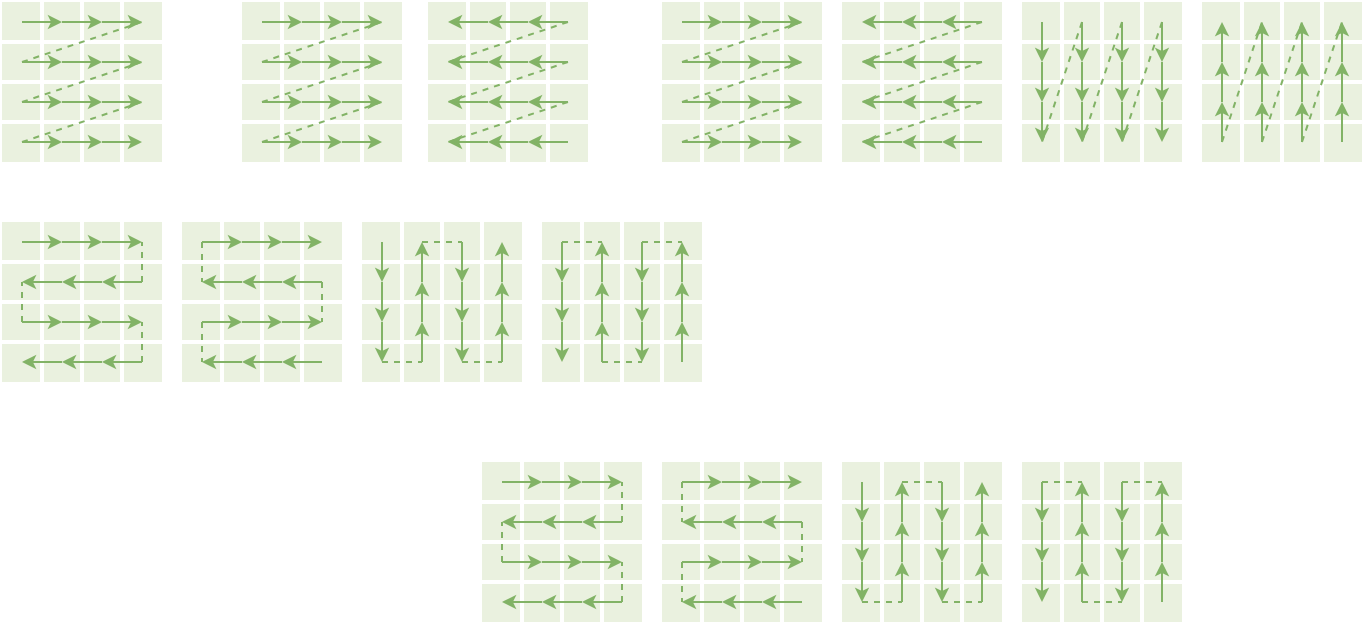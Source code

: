 <mxfile version="27.0.9">
  <diagram id="XOx7M3hFjKDRTRTYQ7Px" name="第 1 页">
    <mxGraphModel dx="673" dy="423" grid="1" gridSize="10" guides="1" tooltips="1" connect="1" arrows="1" fold="0" page="1" pageScale="1" pageWidth="826" pageHeight="1169" background="none" math="1" shadow="0">
      <root>
        <mxCell id="0" />
        <mxCell id="1" parent="0" />
        <mxCell id="2nwuJbsm_z7F0_B4Owl_-17" value="" style="group" vertex="1" connectable="0" parent="1">
          <mxGeometry x="120" y="100" width="80" height="80" as="geometry" />
        </mxCell>
        <mxCell id="2nwuJbsm_z7F0_B4Owl_-18" value="" style="group" vertex="1" connectable="0" parent="2nwuJbsm_z7F0_B4Owl_-17">
          <mxGeometry width="80" height="80" as="geometry" />
        </mxCell>
        <mxCell id="2nwuJbsm_z7F0_B4Owl_-19" value="" style="whiteSpace=wrap;html=1;aspect=fixed;fillColor=light-dark(#eaf1df, #1F2F1E);strokeColor=none;" vertex="1" parent="2nwuJbsm_z7F0_B4Owl_-18">
          <mxGeometry width="80" height="80" as="geometry" />
        </mxCell>
        <mxCell id="2nwuJbsm_z7F0_B4Owl_-20" value="" style="endArrow=none;html=1;rounded=0;exitX=0;exitY=0.25;exitDx=0;exitDy=0;entryX=1;entryY=0.25;entryDx=0;entryDy=0;strokeWidth=2;strokeColor=#FFFFFF;" edge="1" parent="2nwuJbsm_z7F0_B4Owl_-18" source="2nwuJbsm_z7F0_B4Owl_-19" target="2nwuJbsm_z7F0_B4Owl_-19">
          <mxGeometry width="50" height="50" relative="1" as="geometry">
            <mxPoint x="30" y="250" as="sourcePoint" />
            <mxPoint x="80" y="200" as="targetPoint" />
          </mxGeometry>
        </mxCell>
        <mxCell id="2nwuJbsm_z7F0_B4Owl_-21" value="" style="endArrow=none;html=1;rounded=0;exitX=0;exitY=0.5;exitDx=0;exitDy=0;entryX=1;entryY=0.5;entryDx=0;entryDy=0;strokeColor=#FFFFFF;strokeWidth=2;" edge="1" parent="2nwuJbsm_z7F0_B4Owl_-18" source="2nwuJbsm_z7F0_B4Owl_-19" target="2nwuJbsm_z7F0_B4Owl_-19">
          <mxGeometry width="50" height="50" relative="1" as="geometry">
            <mxPoint x="110" y="190" as="sourcePoint" />
            <mxPoint x="190" y="190" as="targetPoint" />
          </mxGeometry>
        </mxCell>
        <mxCell id="2nwuJbsm_z7F0_B4Owl_-22" value="" style="endArrow=none;html=1;rounded=0;exitX=0;exitY=0.75;exitDx=0;exitDy=0;entryX=1;entryY=0.75;entryDx=0;entryDy=0;strokeWidth=2;strokeColor=#FFFFFF;" edge="1" parent="2nwuJbsm_z7F0_B4Owl_-18" source="2nwuJbsm_z7F0_B4Owl_-19" target="2nwuJbsm_z7F0_B4Owl_-19">
          <mxGeometry width="50" height="50" relative="1" as="geometry">
            <mxPoint x="150" y="120" as="sourcePoint" />
            <mxPoint x="230" y="120" as="targetPoint" />
          </mxGeometry>
        </mxCell>
        <mxCell id="2nwuJbsm_z7F0_B4Owl_-23" value="" style="endArrow=none;html=1;rounded=0;exitX=0.25;exitY=1;exitDx=0;exitDy=0;entryX=0.25;entryY=0;entryDx=0;entryDy=0;strokeWidth=2;strokeColor=#FFFFFF;" edge="1" parent="2nwuJbsm_z7F0_B4Owl_-18" source="2nwuJbsm_z7F0_B4Owl_-19" target="2nwuJbsm_z7F0_B4Owl_-19">
          <mxGeometry width="50" height="50" relative="1" as="geometry">
            <mxPoint x="120" y="120" as="sourcePoint" />
            <mxPoint x="200" y="120" as="targetPoint" />
          </mxGeometry>
        </mxCell>
        <mxCell id="2nwuJbsm_z7F0_B4Owl_-24" value="" style="endArrow=none;html=1;rounded=0;exitX=0.5;exitY=1;exitDx=0;exitDy=0;entryX=0.5;entryY=0;entryDx=0;entryDy=0;strokeWidth=2;strokeColor=#FFFFFF;" edge="1" parent="2nwuJbsm_z7F0_B4Owl_-18" source="2nwuJbsm_z7F0_B4Owl_-19" target="2nwuJbsm_z7F0_B4Owl_-19">
          <mxGeometry width="50" height="50" relative="1" as="geometry">
            <mxPoint x="180" y="110" as="sourcePoint" />
            <mxPoint x="260" y="110" as="targetPoint" />
          </mxGeometry>
        </mxCell>
        <mxCell id="2nwuJbsm_z7F0_B4Owl_-25" value="" style="endArrow=none;html=1;rounded=0;exitX=0.75;exitY=1;exitDx=0;exitDy=0;entryX=0.75;entryY=0;entryDx=0;entryDy=0;strokeWidth=2;strokeColor=#FFFFFF;" edge="1" parent="2nwuJbsm_z7F0_B4Owl_-18" source="2nwuJbsm_z7F0_B4Owl_-19" target="2nwuJbsm_z7F0_B4Owl_-19">
          <mxGeometry width="50" height="50" relative="1" as="geometry">
            <mxPoint x="190" y="90" as="sourcePoint" />
            <mxPoint x="270" y="90" as="targetPoint" />
          </mxGeometry>
        </mxCell>
        <mxCell id="2nwuJbsm_z7F0_B4Owl_-26" value="" style="endArrow=classic;html=1;rounded=0;endSize=4;fillColor=#d5e8d4;strokeColor=#82b366;" edge="1" parent="2nwuJbsm_z7F0_B4Owl_-18">
          <mxGeometry width="50" height="50" relative="1" as="geometry">
            <mxPoint x="10" y="10" as="sourcePoint" />
            <mxPoint x="30" y="10" as="targetPoint" />
          </mxGeometry>
        </mxCell>
        <mxCell id="2nwuJbsm_z7F0_B4Owl_-27" value="" style="endArrow=classic;html=1;rounded=0;endSize=4;fillColor=#d5e8d4;strokeColor=#82b366;" edge="1" parent="2nwuJbsm_z7F0_B4Owl_-18">
          <mxGeometry width="50" height="50" relative="1" as="geometry">
            <mxPoint x="30" y="10" as="sourcePoint" />
            <mxPoint x="50" y="10" as="targetPoint" />
          </mxGeometry>
        </mxCell>
        <mxCell id="2nwuJbsm_z7F0_B4Owl_-28" value="" style="endArrow=classic;html=1;rounded=0;endSize=4;fillColor=#d5e8d4;strokeColor=#82b366;" edge="1" parent="2nwuJbsm_z7F0_B4Owl_-18">
          <mxGeometry width="50" height="50" relative="1" as="geometry">
            <mxPoint x="50" y="10" as="sourcePoint" />
            <mxPoint x="70" y="10" as="targetPoint" />
          </mxGeometry>
        </mxCell>
        <mxCell id="2nwuJbsm_z7F0_B4Owl_-29" value="" style="endArrow=classic;html=1;rounded=0;endSize=4;fillColor=#d5e8d4;strokeColor=#82b366;" edge="1" parent="2nwuJbsm_z7F0_B4Owl_-18">
          <mxGeometry width="50" height="50" relative="1" as="geometry">
            <mxPoint x="10" y="50" as="sourcePoint" />
            <mxPoint x="30" y="50" as="targetPoint" />
          </mxGeometry>
        </mxCell>
        <mxCell id="2nwuJbsm_z7F0_B4Owl_-30" value="" style="endArrow=classic;html=1;rounded=0;endSize=4;fillColor=#d5e8d4;strokeColor=#82b366;" edge="1" parent="2nwuJbsm_z7F0_B4Owl_-18">
          <mxGeometry width="50" height="50" relative="1" as="geometry">
            <mxPoint x="30" y="50" as="sourcePoint" />
            <mxPoint x="50" y="50" as="targetPoint" />
          </mxGeometry>
        </mxCell>
        <mxCell id="2nwuJbsm_z7F0_B4Owl_-31" value="" style="endArrow=classic;html=1;rounded=0;endSize=4;fillColor=#d5e8d4;strokeColor=#82b366;" edge="1" parent="2nwuJbsm_z7F0_B4Owl_-18">
          <mxGeometry width="50" height="50" relative="1" as="geometry">
            <mxPoint x="50" y="50" as="sourcePoint" />
            <mxPoint x="70" y="50" as="targetPoint" />
          </mxGeometry>
        </mxCell>
        <mxCell id="2nwuJbsm_z7F0_B4Owl_-32" value="" style="endArrow=classic;html=1;rounded=0;endSize=4;fillColor=#d5e8d4;strokeColor=#82b366;" edge="1" parent="2nwuJbsm_z7F0_B4Owl_-18">
          <mxGeometry width="50" height="50" relative="1" as="geometry">
            <mxPoint x="50" y="30" as="sourcePoint" />
            <mxPoint x="70" y="30" as="targetPoint" />
          </mxGeometry>
        </mxCell>
        <mxCell id="2nwuJbsm_z7F0_B4Owl_-33" value="" style="endArrow=classic;html=1;rounded=0;endSize=4;fillColor=#d5e8d4;strokeColor=#82b366;" edge="1" parent="2nwuJbsm_z7F0_B4Owl_-18">
          <mxGeometry width="50" height="50" relative="1" as="geometry">
            <mxPoint x="30" y="30" as="sourcePoint" />
            <mxPoint x="50" y="30" as="targetPoint" />
          </mxGeometry>
        </mxCell>
        <mxCell id="2nwuJbsm_z7F0_B4Owl_-34" value="" style="endArrow=classic;html=1;rounded=0;endSize=4;fillColor=#d5e8d4;strokeColor=#82b366;" edge="1" parent="2nwuJbsm_z7F0_B4Owl_-18">
          <mxGeometry width="50" height="50" relative="1" as="geometry">
            <mxPoint x="10" y="30" as="sourcePoint" />
            <mxPoint x="30" y="30" as="targetPoint" />
          </mxGeometry>
        </mxCell>
        <mxCell id="2nwuJbsm_z7F0_B4Owl_-35" value="" style="endArrow=classic;html=1;rounded=0;endSize=4;fillColor=#d5e8d4;strokeColor=#82b366;" edge="1" parent="2nwuJbsm_z7F0_B4Owl_-18">
          <mxGeometry width="50" height="50" relative="1" as="geometry">
            <mxPoint x="50" y="70" as="sourcePoint" />
            <mxPoint x="70" y="70" as="targetPoint" />
          </mxGeometry>
        </mxCell>
        <mxCell id="2nwuJbsm_z7F0_B4Owl_-36" value="" style="endArrow=classic;html=1;rounded=0;endSize=4;fillColor=#d5e8d4;strokeColor=#82b366;" edge="1" parent="2nwuJbsm_z7F0_B4Owl_-18">
          <mxGeometry width="50" height="50" relative="1" as="geometry">
            <mxPoint x="30" y="70" as="sourcePoint" />
            <mxPoint x="50" y="70" as="targetPoint" />
          </mxGeometry>
        </mxCell>
        <mxCell id="2nwuJbsm_z7F0_B4Owl_-37" value="" style="endArrow=classic;html=1;rounded=0;endSize=4;fillColor=#d5e8d4;strokeColor=#82b366;" edge="1" parent="2nwuJbsm_z7F0_B4Owl_-18">
          <mxGeometry width="50" height="50" relative="1" as="geometry">
            <mxPoint x="10" y="70" as="sourcePoint" />
            <mxPoint x="30" y="70" as="targetPoint" />
          </mxGeometry>
        </mxCell>
        <mxCell id="2nwuJbsm_z7F0_B4Owl_-38" value="" style="endArrow=none;dashed=1;html=1;rounded=0;fillColor=#d5e8d4;strokeColor=#82b366;" edge="1" parent="2nwuJbsm_z7F0_B4Owl_-17">
          <mxGeometry width="50" height="50" relative="1" as="geometry">
            <mxPoint x="10" y="30" as="sourcePoint" />
            <mxPoint x="70" y="10" as="targetPoint" />
          </mxGeometry>
        </mxCell>
        <mxCell id="2nwuJbsm_z7F0_B4Owl_-39" value="" style="endArrow=none;dashed=1;html=1;rounded=0;fillColor=#d5e8d4;strokeColor=#82b366;" edge="1" parent="2nwuJbsm_z7F0_B4Owl_-17">
          <mxGeometry width="50" height="50" relative="1" as="geometry">
            <mxPoint x="10" y="50" as="sourcePoint" />
            <mxPoint x="70" y="30" as="targetPoint" />
          </mxGeometry>
        </mxCell>
        <mxCell id="2nwuJbsm_z7F0_B4Owl_-40" value="" style="endArrow=none;dashed=1;html=1;rounded=0;fillColor=#d5e8d4;strokeColor=#82b366;" edge="1" parent="2nwuJbsm_z7F0_B4Owl_-17">
          <mxGeometry width="50" height="50" relative="1" as="geometry">
            <mxPoint x="10" y="70" as="sourcePoint" />
            <mxPoint x="70" y="50" as="targetPoint" />
          </mxGeometry>
        </mxCell>
        <mxCell id="2nwuJbsm_z7F0_B4Owl_-41" value="" style="group;flipH=0;direction=north;" vertex="1" connectable="0" parent="1">
          <mxGeometry x="333" y="100" width="80" height="80" as="geometry" />
        </mxCell>
        <mxCell id="2nwuJbsm_z7F0_B4Owl_-42" value="" style="group;direction=north;" vertex="1" connectable="0" parent="2nwuJbsm_z7F0_B4Owl_-41">
          <mxGeometry width="80" height="80" as="geometry" />
        </mxCell>
        <mxCell id="2nwuJbsm_z7F0_B4Owl_-43" value="" style="whiteSpace=wrap;html=1;aspect=fixed;fillColor=light-dark(#eaf1df, #1F2F1E);strokeColor=none;direction=north;" vertex="1" parent="2nwuJbsm_z7F0_B4Owl_-42">
          <mxGeometry width="80" height="80" as="geometry" />
        </mxCell>
        <mxCell id="2nwuJbsm_z7F0_B4Owl_-44" value="" style="endArrow=none;html=1;rounded=0;exitX=1;exitY=0.25;exitDx=0;exitDy=0;entryX=0;entryY=0.25;entryDx=0;entryDy=0;strokeWidth=2;strokeColor=#FFFFFF;" edge="1" parent="2nwuJbsm_z7F0_B4Owl_-42" source="2nwuJbsm_z7F0_B4Owl_-43" target="2nwuJbsm_z7F0_B4Owl_-43">
          <mxGeometry width="50" height="50" relative="1" as="geometry">
            <mxPoint x="80" y="200" as="sourcePoint" />
            <mxPoint x="30" y="250" as="targetPoint" />
          </mxGeometry>
        </mxCell>
        <mxCell id="2nwuJbsm_z7F0_B4Owl_-45" value="" style="endArrow=none;html=1;rounded=0;exitX=1;exitY=0.5;exitDx=0;exitDy=0;entryX=0;entryY=0.5;entryDx=0;entryDy=0;strokeColor=#FFFFFF;strokeWidth=2;" edge="1" parent="2nwuJbsm_z7F0_B4Owl_-42" source="2nwuJbsm_z7F0_B4Owl_-43" target="2nwuJbsm_z7F0_B4Owl_-43">
          <mxGeometry width="50" height="50" relative="1" as="geometry">
            <mxPoint x="190" y="190" as="sourcePoint" />
            <mxPoint x="110" y="190" as="targetPoint" />
          </mxGeometry>
        </mxCell>
        <mxCell id="2nwuJbsm_z7F0_B4Owl_-46" value="" style="endArrow=none;html=1;rounded=0;exitX=1;exitY=0.75;exitDx=0;exitDy=0;entryX=0;entryY=0.75;entryDx=0;entryDy=0;strokeWidth=2;strokeColor=#FFFFFF;" edge="1" parent="2nwuJbsm_z7F0_B4Owl_-42" source="2nwuJbsm_z7F0_B4Owl_-43" target="2nwuJbsm_z7F0_B4Owl_-43">
          <mxGeometry width="50" height="50" relative="1" as="geometry">
            <mxPoint x="230" y="120" as="sourcePoint" />
            <mxPoint x="150" y="120" as="targetPoint" />
          </mxGeometry>
        </mxCell>
        <mxCell id="2nwuJbsm_z7F0_B4Owl_-47" value="" style="endArrow=none;html=1;rounded=0;exitX=0.25;exitY=0;exitDx=0;exitDy=0;entryX=0.25;entryY=1;entryDx=0;entryDy=0;strokeWidth=2;strokeColor=#FFFFFF;" edge="1" parent="2nwuJbsm_z7F0_B4Owl_-42" source="2nwuJbsm_z7F0_B4Owl_-43" target="2nwuJbsm_z7F0_B4Owl_-43">
          <mxGeometry width="50" height="50" relative="1" as="geometry">
            <mxPoint x="200" y="120" as="sourcePoint" />
            <mxPoint x="120" y="120" as="targetPoint" />
          </mxGeometry>
        </mxCell>
        <mxCell id="2nwuJbsm_z7F0_B4Owl_-48" value="" style="endArrow=none;html=1;rounded=0;exitX=0.5;exitY=0;exitDx=0;exitDy=0;entryX=0.5;entryY=1;entryDx=0;entryDy=0;strokeWidth=2;strokeColor=#FFFFFF;" edge="1" parent="2nwuJbsm_z7F0_B4Owl_-42" source="2nwuJbsm_z7F0_B4Owl_-43" target="2nwuJbsm_z7F0_B4Owl_-43">
          <mxGeometry width="50" height="50" relative="1" as="geometry">
            <mxPoint x="260" y="110" as="sourcePoint" />
            <mxPoint x="180" y="110" as="targetPoint" />
          </mxGeometry>
        </mxCell>
        <mxCell id="2nwuJbsm_z7F0_B4Owl_-49" value="" style="endArrow=none;html=1;rounded=0;exitX=0.75;exitY=0;exitDx=0;exitDy=0;entryX=0.75;entryY=1;entryDx=0;entryDy=0;strokeWidth=2;strokeColor=#FFFFFF;" edge="1" parent="2nwuJbsm_z7F0_B4Owl_-42" source="2nwuJbsm_z7F0_B4Owl_-43" target="2nwuJbsm_z7F0_B4Owl_-43">
          <mxGeometry width="50" height="50" relative="1" as="geometry">
            <mxPoint x="270" y="90" as="sourcePoint" />
            <mxPoint x="190" y="90" as="targetPoint" />
          </mxGeometry>
        </mxCell>
        <mxCell id="2nwuJbsm_z7F0_B4Owl_-50" value="" style="endArrow=classic;html=1;rounded=0;endSize=4;fillColor=#d5e8d4;strokeColor=#82b366;" edge="1" parent="2nwuJbsm_z7F0_B4Owl_-42">
          <mxGeometry width="50" height="50" relative="1" as="geometry">
            <mxPoint x="30" y="10" as="sourcePoint" />
            <mxPoint x="10" y="10" as="targetPoint" />
          </mxGeometry>
        </mxCell>
        <mxCell id="2nwuJbsm_z7F0_B4Owl_-51" value="" style="endArrow=classic;html=1;rounded=0;endSize=4;fillColor=#d5e8d4;strokeColor=#82b366;" edge="1" parent="2nwuJbsm_z7F0_B4Owl_-42">
          <mxGeometry width="50" height="50" relative="1" as="geometry">
            <mxPoint x="50" y="10" as="sourcePoint" />
            <mxPoint x="30" y="10" as="targetPoint" />
          </mxGeometry>
        </mxCell>
        <mxCell id="2nwuJbsm_z7F0_B4Owl_-52" value="" style="endArrow=classic;html=1;rounded=0;endSize=4;fillColor=#d5e8d4;strokeColor=#82b366;" edge="1" parent="2nwuJbsm_z7F0_B4Owl_-42">
          <mxGeometry width="50" height="50" relative="1" as="geometry">
            <mxPoint x="70" y="10" as="sourcePoint" />
            <mxPoint x="50" y="10" as="targetPoint" />
          </mxGeometry>
        </mxCell>
        <mxCell id="2nwuJbsm_z7F0_B4Owl_-53" value="" style="endArrow=classic;html=1;rounded=0;endSize=4;fillColor=#d5e8d4;strokeColor=#82b366;" edge="1" parent="2nwuJbsm_z7F0_B4Owl_-42">
          <mxGeometry width="50" height="50" relative="1" as="geometry">
            <mxPoint x="30" y="50" as="sourcePoint" />
            <mxPoint x="10" y="50" as="targetPoint" />
          </mxGeometry>
        </mxCell>
        <mxCell id="2nwuJbsm_z7F0_B4Owl_-54" value="" style="endArrow=classic;html=1;rounded=0;endSize=4;fillColor=#d5e8d4;strokeColor=#82b366;" edge="1" parent="2nwuJbsm_z7F0_B4Owl_-42">
          <mxGeometry width="50" height="50" relative="1" as="geometry">
            <mxPoint x="50" y="50" as="sourcePoint" />
            <mxPoint x="30" y="50" as="targetPoint" />
          </mxGeometry>
        </mxCell>
        <mxCell id="2nwuJbsm_z7F0_B4Owl_-55" value="" style="endArrow=classic;html=1;rounded=0;endSize=4;fillColor=#d5e8d4;strokeColor=#82b366;" edge="1" parent="2nwuJbsm_z7F0_B4Owl_-42">
          <mxGeometry width="50" height="50" relative="1" as="geometry">
            <mxPoint x="70" y="50" as="sourcePoint" />
            <mxPoint x="50" y="50" as="targetPoint" />
          </mxGeometry>
        </mxCell>
        <mxCell id="2nwuJbsm_z7F0_B4Owl_-56" value="" style="endArrow=classic;html=1;rounded=0;endSize=4;fillColor=#d5e8d4;strokeColor=#82b366;" edge="1" parent="2nwuJbsm_z7F0_B4Owl_-42">
          <mxGeometry width="50" height="50" relative="1" as="geometry">
            <mxPoint x="70" y="30" as="sourcePoint" />
            <mxPoint x="50" y="30" as="targetPoint" />
          </mxGeometry>
        </mxCell>
        <mxCell id="2nwuJbsm_z7F0_B4Owl_-57" value="" style="endArrow=classic;html=1;rounded=0;endSize=4;fillColor=#d5e8d4;strokeColor=#82b366;" edge="1" parent="2nwuJbsm_z7F0_B4Owl_-42">
          <mxGeometry width="50" height="50" relative="1" as="geometry">
            <mxPoint x="50" y="30" as="sourcePoint" />
            <mxPoint x="30" y="30" as="targetPoint" />
          </mxGeometry>
        </mxCell>
        <mxCell id="2nwuJbsm_z7F0_B4Owl_-58" value="" style="endArrow=classic;html=1;rounded=0;endSize=4;fillColor=#d5e8d4;strokeColor=#82b366;" edge="1" parent="2nwuJbsm_z7F0_B4Owl_-42">
          <mxGeometry width="50" height="50" relative="1" as="geometry">
            <mxPoint x="30" y="30" as="sourcePoint" />
            <mxPoint x="10" y="30" as="targetPoint" />
          </mxGeometry>
        </mxCell>
        <mxCell id="2nwuJbsm_z7F0_B4Owl_-59" value="" style="endArrow=classic;html=1;rounded=0;endSize=4;fillColor=#d5e8d4;strokeColor=#82b366;" edge="1" parent="2nwuJbsm_z7F0_B4Owl_-42">
          <mxGeometry width="50" height="50" relative="1" as="geometry">
            <mxPoint x="70" y="70" as="sourcePoint" />
            <mxPoint x="50" y="70" as="targetPoint" />
          </mxGeometry>
        </mxCell>
        <mxCell id="2nwuJbsm_z7F0_B4Owl_-60" value="" style="endArrow=classic;html=1;rounded=0;endSize=4;fillColor=#d5e8d4;strokeColor=#82b366;" edge="1" parent="2nwuJbsm_z7F0_B4Owl_-42">
          <mxGeometry width="50" height="50" relative="1" as="geometry">
            <mxPoint x="50" y="70" as="sourcePoint" />
            <mxPoint x="30" y="70" as="targetPoint" />
          </mxGeometry>
        </mxCell>
        <mxCell id="2nwuJbsm_z7F0_B4Owl_-61" value="" style="endArrow=classic;html=1;rounded=0;endSize=4;fillColor=#d5e8d4;strokeColor=#82b366;" edge="1" parent="2nwuJbsm_z7F0_B4Owl_-42">
          <mxGeometry width="50" height="50" relative="1" as="geometry">
            <mxPoint x="30" y="70" as="sourcePoint" />
            <mxPoint x="10" y="70" as="targetPoint" />
          </mxGeometry>
        </mxCell>
        <mxCell id="2nwuJbsm_z7F0_B4Owl_-62" value="" style="endArrow=none;dashed=1;html=1;rounded=0;fillColor=#d5e8d4;strokeColor=#82b366;" edge="1" parent="2nwuJbsm_z7F0_B4Owl_-41">
          <mxGeometry width="50" height="50" relative="1" as="geometry">
            <mxPoint x="70" y="10" as="sourcePoint" />
            <mxPoint x="10" y="30" as="targetPoint" />
          </mxGeometry>
        </mxCell>
        <mxCell id="2nwuJbsm_z7F0_B4Owl_-63" value="" style="endArrow=none;dashed=1;html=1;rounded=0;fillColor=#d5e8d4;strokeColor=#82b366;" edge="1" parent="2nwuJbsm_z7F0_B4Owl_-41">
          <mxGeometry width="50" height="50" relative="1" as="geometry">
            <mxPoint x="70" y="30" as="sourcePoint" />
            <mxPoint x="10" y="50" as="targetPoint" />
          </mxGeometry>
        </mxCell>
        <mxCell id="2nwuJbsm_z7F0_B4Owl_-64" value="" style="endArrow=none;dashed=1;html=1;rounded=0;fillColor=#d5e8d4;strokeColor=#82b366;" edge="1" parent="2nwuJbsm_z7F0_B4Owl_-41">
          <mxGeometry width="50" height="50" relative="1" as="geometry">
            <mxPoint x="70" y="50" as="sourcePoint" />
            <mxPoint x="10" y="70" as="targetPoint" />
          </mxGeometry>
        </mxCell>
        <mxCell id="2nwuJbsm_z7F0_B4Owl_-89" value="" style="group" vertex="1" connectable="0" parent="1">
          <mxGeometry x="240" y="100" width="80" height="80" as="geometry" />
        </mxCell>
        <mxCell id="2nwuJbsm_z7F0_B4Owl_-90" value="" style="group" vertex="1" connectable="0" parent="2nwuJbsm_z7F0_B4Owl_-89">
          <mxGeometry width="80" height="80" as="geometry" />
        </mxCell>
        <mxCell id="2nwuJbsm_z7F0_B4Owl_-91" value="" style="whiteSpace=wrap;html=1;aspect=fixed;fillColor=light-dark(#eaf1df, #1F2F1E);strokeColor=none;" vertex="1" parent="2nwuJbsm_z7F0_B4Owl_-90">
          <mxGeometry width="80" height="80" as="geometry" />
        </mxCell>
        <mxCell id="2nwuJbsm_z7F0_B4Owl_-92" value="" style="endArrow=none;html=1;rounded=0;exitX=0;exitY=0.25;exitDx=0;exitDy=0;entryX=1;entryY=0.25;entryDx=0;entryDy=0;strokeWidth=2;strokeColor=#FFFFFF;" edge="1" parent="2nwuJbsm_z7F0_B4Owl_-90" source="2nwuJbsm_z7F0_B4Owl_-91" target="2nwuJbsm_z7F0_B4Owl_-91">
          <mxGeometry width="50" height="50" relative="1" as="geometry">
            <mxPoint x="30" y="250" as="sourcePoint" />
            <mxPoint x="80" y="200" as="targetPoint" />
          </mxGeometry>
        </mxCell>
        <mxCell id="2nwuJbsm_z7F0_B4Owl_-93" value="" style="endArrow=none;html=1;rounded=0;exitX=0;exitY=0.5;exitDx=0;exitDy=0;entryX=1;entryY=0.5;entryDx=0;entryDy=0;strokeColor=#FFFFFF;strokeWidth=2;" edge="1" parent="2nwuJbsm_z7F0_B4Owl_-90" source="2nwuJbsm_z7F0_B4Owl_-91" target="2nwuJbsm_z7F0_B4Owl_-91">
          <mxGeometry width="50" height="50" relative="1" as="geometry">
            <mxPoint x="110" y="190" as="sourcePoint" />
            <mxPoint x="190" y="190" as="targetPoint" />
          </mxGeometry>
        </mxCell>
        <mxCell id="2nwuJbsm_z7F0_B4Owl_-94" value="" style="endArrow=none;html=1;rounded=0;exitX=0;exitY=0.75;exitDx=0;exitDy=0;entryX=1;entryY=0.75;entryDx=0;entryDy=0;strokeWidth=2;strokeColor=#FFFFFF;" edge="1" parent="2nwuJbsm_z7F0_B4Owl_-90" source="2nwuJbsm_z7F0_B4Owl_-91" target="2nwuJbsm_z7F0_B4Owl_-91">
          <mxGeometry width="50" height="50" relative="1" as="geometry">
            <mxPoint x="150" y="120" as="sourcePoint" />
            <mxPoint x="230" y="120" as="targetPoint" />
          </mxGeometry>
        </mxCell>
        <mxCell id="2nwuJbsm_z7F0_B4Owl_-95" value="" style="endArrow=none;html=1;rounded=0;exitX=0.25;exitY=1;exitDx=0;exitDy=0;entryX=0.25;entryY=0;entryDx=0;entryDy=0;strokeWidth=2;strokeColor=#FFFFFF;" edge="1" parent="2nwuJbsm_z7F0_B4Owl_-90" source="2nwuJbsm_z7F0_B4Owl_-91" target="2nwuJbsm_z7F0_B4Owl_-91">
          <mxGeometry width="50" height="50" relative="1" as="geometry">
            <mxPoint x="120" y="120" as="sourcePoint" />
            <mxPoint x="200" y="120" as="targetPoint" />
          </mxGeometry>
        </mxCell>
        <mxCell id="2nwuJbsm_z7F0_B4Owl_-96" value="" style="endArrow=none;html=1;rounded=0;exitX=0.5;exitY=1;exitDx=0;exitDy=0;entryX=0.5;entryY=0;entryDx=0;entryDy=0;strokeWidth=2;strokeColor=#FFFFFF;" edge="1" parent="2nwuJbsm_z7F0_B4Owl_-90" source="2nwuJbsm_z7F0_B4Owl_-91" target="2nwuJbsm_z7F0_B4Owl_-91">
          <mxGeometry width="50" height="50" relative="1" as="geometry">
            <mxPoint x="180" y="110" as="sourcePoint" />
            <mxPoint x="260" y="110" as="targetPoint" />
          </mxGeometry>
        </mxCell>
        <mxCell id="2nwuJbsm_z7F0_B4Owl_-97" value="" style="endArrow=none;html=1;rounded=0;exitX=0.75;exitY=1;exitDx=0;exitDy=0;entryX=0.75;entryY=0;entryDx=0;entryDy=0;strokeWidth=2;strokeColor=#FFFFFF;" edge="1" parent="2nwuJbsm_z7F0_B4Owl_-90" source="2nwuJbsm_z7F0_B4Owl_-91" target="2nwuJbsm_z7F0_B4Owl_-91">
          <mxGeometry width="50" height="50" relative="1" as="geometry">
            <mxPoint x="190" y="90" as="sourcePoint" />
            <mxPoint x="270" y="90" as="targetPoint" />
          </mxGeometry>
        </mxCell>
        <mxCell id="2nwuJbsm_z7F0_B4Owl_-98" value="" style="endArrow=classic;html=1;rounded=0;endSize=4;fillColor=#d5e8d4;strokeColor=#82b366;" edge="1" parent="2nwuJbsm_z7F0_B4Owl_-90">
          <mxGeometry width="50" height="50" relative="1" as="geometry">
            <mxPoint x="10" y="10" as="sourcePoint" />
            <mxPoint x="30" y="10" as="targetPoint" />
          </mxGeometry>
        </mxCell>
        <mxCell id="2nwuJbsm_z7F0_B4Owl_-99" value="" style="endArrow=classic;html=1;rounded=0;endSize=4;fillColor=#d5e8d4;strokeColor=#82b366;" edge="1" parent="2nwuJbsm_z7F0_B4Owl_-90">
          <mxGeometry width="50" height="50" relative="1" as="geometry">
            <mxPoint x="30" y="10" as="sourcePoint" />
            <mxPoint x="50" y="10" as="targetPoint" />
          </mxGeometry>
        </mxCell>
        <mxCell id="2nwuJbsm_z7F0_B4Owl_-100" value="" style="endArrow=classic;html=1;rounded=0;endSize=4;fillColor=#d5e8d4;strokeColor=#82b366;" edge="1" parent="2nwuJbsm_z7F0_B4Owl_-90">
          <mxGeometry width="50" height="50" relative="1" as="geometry">
            <mxPoint x="50" y="10" as="sourcePoint" />
            <mxPoint x="70" y="10" as="targetPoint" />
          </mxGeometry>
        </mxCell>
        <mxCell id="2nwuJbsm_z7F0_B4Owl_-101" value="" style="endArrow=classic;html=1;rounded=0;endSize=4;fillColor=#d5e8d4;strokeColor=#82b366;" edge="1" parent="2nwuJbsm_z7F0_B4Owl_-90">
          <mxGeometry width="50" height="50" relative="1" as="geometry">
            <mxPoint x="10" y="50" as="sourcePoint" />
            <mxPoint x="30" y="50" as="targetPoint" />
          </mxGeometry>
        </mxCell>
        <mxCell id="2nwuJbsm_z7F0_B4Owl_-102" value="" style="endArrow=classic;html=1;rounded=0;endSize=4;fillColor=#d5e8d4;strokeColor=#82b366;" edge="1" parent="2nwuJbsm_z7F0_B4Owl_-90">
          <mxGeometry width="50" height="50" relative="1" as="geometry">
            <mxPoint x="30" y="50" as="sourcePoint" />
            <mxPoint x="50" y="50" as="targetPoint" />
          </mxGeometry>
        </mxCell>
        <mxCell id="2nwuJbsm_z7F0_B4Owl_-103" value="" style="endArrow=classic;html=1;rounded=0;endSize=4;fillColor=#d5e8d4;strokeColor=#82b366;" edge="1" parent="2nwuJbsm_z7F0_B4Owl_-90">
          <mxGeometry width="50" height="50" relative="1" as="geometry">
            <mxPoint x="50" y="50" as="sourcePoint" />
            <mxPoint x="70" y="50" as="targetPoint" />
          </mxGeometry>
        </mxCell>
        <mxCell id="2nwuJbsm_z7F0_B4Owl_-104" value="" style="endArrow=classic;html=1;rounded=0;endSize=4;fillColor=#d5e8d4;strokeColor=#82b366;" edge="1" parent="2nwuJbsm_z7F0_B4Owl_-90">
          <mxGeometry width="50" height="50" relative="1" as="geometry">
            <mxPoint x="50" y="30" as="sourcePoint" />
            <mxPoint x="70" y="30" as="targetPoint" />
          </mxGeometry>
        </mxCell>
        <mxCell id="2nwuJbsm_z7F0_B4Owl_-105" value="" style="endArrow=classic;html=1;rounded=0;endSize=4;fillColor=#d5e8d4;strokeColor=#82b366;" edge="1" parent="2nwuJbsm_z7F0_B4Owl_-90">
          <mxGeometry width="50" height="50" relative="1" as="geometry">
            <mxPoint x="30" y="30" as="sourcePoint" />
            <mxPoint x="50" y="30" as="targetPoint" />
          </mxGeometry>
        </mxCell>
        <mxCell id="2nwuJbsm_z7F0_B4Owl_-106" value="" style="endArrow=classic;html=1;rounded=0;endSize=4;fillColor=#d5e8d4;strokeColor=#82b366;" edge="1" parent="2nwuJbsm_z7F0_B4Owl_-90">
          <mxGeometry width="50" height="50" relative="1" as="geometry">
            <mxPoint x="10" y="30" as="sourcePoint" />
            <mxPoint x="30" y="30" as="targetPoint" />
          </mxGeometry>
        </mxCell>
        <mxCell id="2nwuJbsm_z7F0_B4Owl_-107" value="" style="endArrow=classic;html=1;rounded=0;endSize=4;fillColor=#d5e8d4;strokeColor=#82b366;" edge="1" parent="2nwuJbsm_z7F0_B4Owl_-90">
          <mxGeometry width="50" height="50" relative="1" as="geometry">
            <mxPoint x="50" y="70" as="sourcePoint" />
            <mxPoint x="70" y="70" as="targetPoint" />
          </mxGeometry>
        </mxCell>
        <mxCell id="2nwuJbsm_z7F0_B4Owl_-108" value="" style="endArrow=classic;html=1;rounded=0;endSize=4;fillColor=#d5e8d4;strokeColor=#82b366;" edge="1" parent="2nwuJbsm_z7F0_B4Owl_-90">
          <mxGeometry width="50" height="50" relative="1" as="geometry">
            <mxPoint x="30" y="70" as="sourcePoint" />
            <mxPoint x="50" y="70" as="targetPoint" />
          </mxGeometry>
        </mxCell>
        <mxCell id="2nwuJbsm_z7F0_B4Owl_-109" value="" style="endArrow=classic;html=1;rounded=0;endSize=4;fillColor=#d5e8d4;strokeColor=#82b366;" edge="1" parent="2nwuJbsm_z7F0_B4Owl_-90">
          <mxGeometry width="50" height="50" relative="1" as="geometry">
            <mxPoint x="10" y="70" as="sourcePoint" />
            <mxPoint x="30" y="70" as="targetPoint" />
          </mxGeometry>
        </mxCell>
        <mxCell id="2nwuJbsm_z7F0_B4Owl_-110" value="" style="endArrow=none;dashed=1;html=1;rounded=0;fillColor=#d5e8d4;strokeColor=#82b366;" edge="1" parent="2nwuJbsm_z7F0_B4Owl_-89">
          <mxGeometry width="50" height="50" relative="1" as="geometry">
            <mxPoint x="10" y="30" as="sourcePoint" />
            <mxPoint x="70" y="10" as="targetPoint" />
          </mxGeometry>
        </mxCell>
        <mxCell id="2nwuJbsm_z7F0_B4Owl_-111" value="" style="endArrow=none;dashed=1;html=1;rounded=0;fillColor=#d5e8d4;strokeColor=#82b366;" edge="1" parent="2nwuJbsm_z7F0_B4Owl_-89">
          <mxGeometry width="50" height="50" relative="1" as="geometry">
            <mxPoint x="10" y="50" as="sourcePoint" />
            <mxPoint x="70" y="30" as="targetPoint" />
          </mxGeometry>
        </mxCell>
        <mxCell id="2nwuJbsm_z7F0_B4Owl_-112" value="" style="endArrow=none;dashed=1;html=1;rounded=0;fillColor=#d5e8d4;strokeColor=#82b366;" edge="1" parent="2nwuJbsm_z7F0_B4Owl_-89">
          <mxGeometry width="50" height="50" relative="1" as="geometry">
            <mxPoint x="10" y="70" as="sourcePoint" />
            <mxPoint x="70" y="50" as="targetPoint" />
          </mxGeometry>
        </mxCell>
        <mxCell id="2nwuJbsm_z7F0_B4Owl_-113" value="" style="group;flipH=0;direction=north;" vertex="1" connectable="0" parent="1">
          <mxGeometry x="540" y="100" width="80" height="80" as="geometry" />
        </mxCell>
        <mxCell id="2nwuJbsm_z7F0_B4Owl_-114" value="" style="group;direction=north;" vertex="1" connectable="0" parent="2nwuJbsm_z7F0_B4Owl_-113">
          <mxGeometry width="80" height="80" as="geometry" />
        </mxCell>
        <mxCell id="2nwuJbsm_z7F0_B4Owl_-115" value="" style="whiteSpace=wrap;html=1;aspect=fixed;fillColor=light-dark(#eaf1df, #1F2F1E);strokeColor=none;direction=north;" vertex="1" parent="2nwuJbsm_z7F0_B4Owl_-114">
          <mxGeometry width="80" height="80" as="geometry" />
        </mxCell>
        <mxCell id="2nwuJbsm_z7F0_B4Owl_-116" value="" style="endArrow=none;html=1;rounded=0;exitX=1;exitY=0.25;exitDx=0;exitDy=0;entryX=0;entryY=0.25;entryDx=0;entryDy=0;strokeWidth=2;strokeColor=#FFFFFF;" edge="1" parent="2nwuJbsm_z7F0_B4Owl_-114" source="2nwuJbsm_z7F0_B4Owl_-115" target="2nwuJbsm_z7F0_B4Owl_-115">
          <mxGeometry width="50" height="50" relative="1" as="geometry">
            <mxPoint x="80" y="200" as="sourcePoint" />
            <mxPoint x="30" y="250" as="targetPoint" />
          </mxGeometry>
        </mxCell>
        <mxCell id="2nwuJbsm_z7F0_B4Owl_-117" value="" style="endArrow=none;html=1;rounded=0;exitX=1;exitY=0.5;exitDx=0;exitDy=0;entryX=0;entryY=0.5;entryDx=0;entryDy=0;strokeColor=#FFFFFF;strokeWidth=2;" edge="1" parent="2nwuJbsm_z7F0_B4Owl_-114" source="2nwuJbsm_z7F0_B4Owl_-115" target="2nwuJbsm_z7F0_B4Owl_-115">
          <mxGeometry width="50" height="50" relative="1" as="geometry">
            <mxPoint x="190" y="190" as="sourcePoint" />
            <mxPoint x="110" y="190" as="targetPoint" />
          </mxGeometry>
        </mxCell>
        <mxCell id="2nwuJbsm_z7F0_B4Owl_-118" value="" style="endArrow=none;html=1;rounded=0;exitX=1;exitY=0.75;exitDx=0;exitDy=0;entryX=0;entryY=0.75;entryDx=0;entryDy=0;strokeWidth=2;strokeColor=#FFFFFF;" edge="1" parent="2nwuJbsm_z7F0_B4Owl_-114" source="2nwuJbsm_z7F0_B4Owl_-115" target="2nwuJbsm_z7F0_B4Owl_-115">
          <mxGeometry width="50" height="50" relative="1" as="geometry">
            <mxPoint x="230" y="120" as="sourcePoint" />
            <mxPoint x="150" y="120" as="targetPoint" />
          </mxGeometry>
        </mxCell>
        <mxCell id="2nwuJbsm_z7F0_B4Owl_-119" value="" style="endArrow=none;html=1;rounded=0;exitX=0.25;exitY=0;exitDx=0;exitDy=0;entryX=0.25;entryY=1;entryDx=0;entryDy=0;strokeWidth=2;strokeColor=#FFFFFF;" edge="1" parent="2nwuJbsm_z7F0_B4Owl_-114" source="2nwuJbsm_z7F0_B4Owl_-115" target="2nwuJbsm_z7F0_B4Owl_-115">
          <mxGeometry width="50" height="50" relative="1" as="geometry">
            <mxPoint x="200" y="120" as="sourcePoint" />
            <mxPoint x="120" y="120" as="targetPoint" />
          </mxGeometry>
        </mxCell>
        <mxCell id="2nwuJbsm_z7F0_B4Owl_-120" value="" style="endArrow=none;html=1;rounded=0;exitX=0.5;exitY=0;exitDx=0;exitDy=0;entryX=0.5;entryY=1;entryDx=0;entryDy=0;strokeWidth=2;strokeColor=#FFFFFF;" edge="1" parent="2nwuJbsm_z7F0_B4Owl_-114" source="2nwuJbsm_z7F0_B4Owl_-115" target="2nwuJbsm_z7F0_B4Owl_-115">
          <mxGeometry width="50" height="50" relative="1" as="geometry">
            <mxPoint x="260" y="110" as="sourcePoint" />
            <mxPoint x="180" y="110" as="targetPoint" />
          </mxGeometry>
        </mxCell>
        <mxCell id="2nwuJbsm_z7F0_B4Owl_-121" value="" style="endArrow=none;html=1;rounded=0;exitX=0.75;exitY=0;exitDx=0;exitDy=0;entryX=0.75;entryY=1;entryDx=0;entryDy=0;strokeWidth=2;strokeColor=#FFFFFF;" edge="1" parent="2nwuJbsm_z7F0_B4Owl_-114" source="2nwuJbsm_z7F0_B4Owl_-115" target="2nwuJbsm_z7F0_B4Owl_-115">
          <mxGeometry width="50" height="50" relative="1" as="geometry">
            <mxPoint x="270" y="90" as="sourcePoint" />
            <mxPoint x="190" y="90" as="targetPoint" />
          </mxGeometry>
        </mxCell>
        <mxCell id="2nwuJbsm_z7F0_B4Owl_-122" value="" style="endArrow=classic;html=1;rounded=0;endSize=4;fillColor=#d5e8d4;strokeColor=#82b366;" edge="1" parent="2nwuJbsm_z7F0_B4Owl_-114">
          <mxGeometry width="50" height="50" relative="1" as="geometry">
            <mxPoint x="30" y="10" as="sourcePoint" />
            <mxPoint x="10" y="10" as="targetPoint" />
          </mxGeometry>
        </mxCell>
        <mxCell id="2nwuJbsm_z7F0_B4Owl_-123" value="" style="endArrow=classic;html=1;rounded=0;endSize=4;fillColor=#d5e8d4;strokeColor=#82b366;" edge="1" parent="2nwuJbsm_z7F0_B4Owl_-114">
          <mxGeometry width="50" height="50" relative="1" as="geometry">
            <mxPoint x="50" y="10" as="sourcePoint" />
            <mxPoint x="30" y="10" as="targetPoint" />
          </mxGeometry>
        </mxCell>
        <mxCell id="2nwuJbsm_z7F0_B4Owl_-124" value="" style="endArrow=classic;html=1;rounded=0;endSize=4;fillColor=#d5e8d4;strokeColor=#82b366;" edge="1" parent="2nwuJbsm_z7F0_B4Owl_-114">
          <mxGeometry width="50" height="50" relative="1" as="geometry">
            <mxPoint x="70" y="10" as="sourcePoint" />
            <mxPoint x="50" y="10" as="targetPoint" />
          </mxGeometry>
        </mxCell>
        <mxCell id="2nwuJbsm_z7F0_B4Owl_-125" value="" style="endArrow=classic;html=1;rounded=0;endSize=4;fillColor=#d5e8d4;strokeColor=#82b366;" edge="1" parent="2nwuJbsm_z7F0_B4Owl_-114">
          <mxGeometry width="50" height="50" relative="1" as="geometry">
            <mxPoint x="30" y="50" as="sourcePoint" />
            <mxPoint x="10" y="50" as="targetPoint" />
          </mxGeometry>
        </mxCell>
        <mxCell id="2nwuJbsm_z7F0_B4Owl_-126" value="" style="endArrow=classic;html=1;rounded=0;endSize=4;fillColor=#d5e8d4;strokeColor=#82b366;" edge="1" parent="2nwuJbsm_z7F0_B4Owl_-114">
          <mxGeometry width="50" height="50" relative="1" as="geometry">
            <mxPoint x="50" y="50" as="sourcePoint" />
            <mxPoint x="30" y="50" as="targetPoint" />
          </mxGeometry>
        </mxCell>
        <mxCell id="2nwuJbsm_z7F0_B4Owl_-127" value="" style="endArrow=classic;html=1;rounded=0;endSize=4;fillColor=#d5e8d4;strokeColor=#82b366;" edge="1" parent="2nwuJbsm_z7F0_B4Owl_-114">
          <mxGeometry width="50" height="50" relative="1" as="geometry">
            <mxPoint x="70" y="50" as="sourcePoint" />
            <mxPoint x="50" y="50" as="targetPoint" />
          </mxGeometry>
        </mxCell>
        <mxCell id="2nwuJbsm_z7F0_B4Owl_-128" value="" style="endArrow=classic;html=1;rounded=0;endSize=4;fillColor=#d5e8d4;strokeColor=#82b366;" edge="1" parent="2nwuJbsm_z7F0_B4Owl_-114">
          <mxGeometry width="50" height="50" relative="1" as="geometry">
            <mxPoint x="70" y="30" as="sourcePoint" />
            <mxPoint x="50" y="30" as="targetPoint" />
          </mxGeometry>
        </mxCell>
        <mxCell id="2nwuJbsm_z7F0_B4Owl_-129" value="" style="endArrow=classic;html=1;rounded=0;endSize=4;fillColor=#d5e8d4;strokeColor=#82b366;" edge="1" parent="2nwuJbsm_z7F0_B4Owl_-114">
          <mxGeometry width="50" height="50" relative="1" as="geometry">
            <mxPoint x="50" y="30" as="sourcePoint" />
            <mxPoint x="30" y="30" as="targetPoint" />
          </mxGeometry>
        </mxCell>
        <mxCell id="2nwuJbsm_z7F0_B4Owl_-130" value="" style="endArrow=classic;html=1;rounded=0;endSize=4;fillColor=#d5e8d4;strokeColor=#82b366;" edge="1" parent="2nwuJbsm_z7F0_B4Owl_-114">
          <mxGeometry width="50" height="50" relative="1" as="geometry">
            <mxPoint x="30" y="30" as="sourcePoint" />
            <mxPoint x="10" y="30" as="targetPoint" />
          </mxGeometry>
        </mxCell>
        <mxCell id="2nwuJbsm_z7F0_B4Owl_-131" value="" style="endArrow=classic;html=1;rounded=0;endSize=4;fillColor=#d5e8d4;strokeColor=#82b366;" edge="1" parent="2nwuJbsm_z7F0_B4Owl_-114">
          <mxGeometry width="50" height="50" relative="1" as="geometry">
            <mxPoint x="70" y="70" as="sourcePoint" />
            <mxPoint x="50" y="70" as="targetPoint" />
          </mxGeometry>
        </mxCell>
        <mxCell id="2nwuJbsm_z7F0_B4Owl_-132" value="" style="endArrow=classic;html=1;rounded=0;endSize=4;fillColor=#d5e8d4;strokeColor=#82b366;" edge="1" parent="2nwuJbsm_z7F0_B4Owl_-114">
          <mxGeometry width="50" height="50" relative="1" as="geometry">
            <mxPoint x="50" y="70" as="sourcePoint" />
            <mxPoint x="30" y="70" as="targetPoint" />
          </mxGeometry>
        </mxCell>
        <mxCell id="2nwuJbsm_z7F0_B4Owl_-133" value="" style="endArrow=classic;html=1;rounded=0;endSize=4;fillColor=#d5e8d4;strokeColor=#82b366;" edge="1" parent="2nwuJbsm_z7F0_B4Owl_-114">
          <mxGeometry width="50" height="50" relative="1" as="geometry">
            <mxPoint x="30" y="70" as="sourcePoint" />
            <mxPoint x="10" y="70" as="targetPoint" />
          </mxGeometry>
        </mxCell>
        <mxCell id="2nwuJbsm_z7F0_B4Owl_-134" value="" style="endArrow=none;dashed=1;html=1;rounded=0;fillColor=#d5e8d4;strokeColor=#82b366;" edge="1" parent="2nwuJbsm_z7F0_B4Owl_-113">
          <mxGeometry width="50" height="50" relative="1" as="geometry">
            <mxPoint x="70" y="10" as="sourcePoint" />
            <mxPoint x="10" y="30" as="targetPoint" />
          </mxGeometry>
        </mxCell>
        <mxCell id="2nwuJbsm_z7F0_B4Owl_-135" value="" style="endArrow=none;dashed=1;html=1;rounded=0;fillColor=#d5e8d4;strokeColor=#82b366;" edge="1" parent="2nwuJbsm_z7F0_B4Owl_-113">
          <mxGeometry width="50" height="50" relative="1" as="geometry">
            <mxPoint x="70" y="30" as="sourcePoint" />
            <mxPoint x="10" y="50" as="targetPoint" />
          </mxGeometry>
        </mxCell>
        <mxCell id="2nwuJbsm_z7F0_B4Owl_-136" value="" style="endArrow=none;dashed=1;html=1;rounded=0;fillColor=#d5e8d4;strokeColor=#82b366;" edge="1" parent="2nwuJbsm_z7F0_B4Owl_-113">
          <mxGeometry width="50" height="50" relative="1" as="geometry">
            <mxPoint x="70" y="50" as="sourcePoint" />
            <mxPoint x="10" y="70" as="targetPoint" />
          </mxGeometry>
        </mxCell>
        <mxCell id="2nwuJbsm_z7F0_B4Owl_-137" value="" style="group" vertex="1" connectable="0" parent="1">
          <mxGeometry x="450" y="100" width="80" height="80" as="geometry" />
        </mxCell>
        <mxCell id="2nwuJbsm_z7F0_B4Owl_-138" value="" style="group" vertex="1" connectable="0" parent="2nwuJbsm_z7F0_B4Owl_-137">
          <mxGeometry width="80" height="80" as="geometry" />
        </mxCell>
        <mxCell id="2nwuJbsm_z7F0_B4Owl_-139" value="" style="whiteSpace=wrap;html=1;aspect=fixed;fillColor=light-dark(#eaf1df, #1F2F1E);strokeColor=none;" vertex="1" parent="2nwuJbsm_z7F0_B4Owl_-138">
          <mxGeometry width="80" height="80" as="geometry" />
        </mxCell>
        <mxCell id="2nwuJbsm_z7F0_B4Owl_-140" value="" style="endArrow=none;html=1;rounded=0;exitX=0;exitY=0.25;exitDx=0;exitDy=0;entryX=1;entryY=0.25;entryDx=0;entryDy=0;strokeWidth=2;strokeColor=#FFFFFF;" edge="1" parent="2nwuJbsm_z7F0_B4Owl_-138" source="2nwuJbsm_z7F0_B4Owl_-139" target="2nwuJbsm_z7F0_B4Owl_-139">
          <mxGeometry width="50" height="50" relative="1" as="geometry">
            <mxPoint x="30" y="250" as="sourcePoint" />
            <mxPoint x="80" y="200" as="targetPoint" />
          </mxGeometry>
        </mxCell>
        <mxCell id="2nwuJbsm_z7F0_B4Owl_-141" value="" style="endArrow=none;html=1;rounded=0;exitX=0;exitY=0.5;exitDx=0;exitDy=0;entryX=1;entryY=0.5;entryDx=0;entryDy=0;strokeColor=#FFFFFF;strokeWidth=2;" edge="1" parent="2nwuJbsm_z7F0_B4Owl_-138" source="2nwuJbsm_z7F0_B4Owl_-139" target="2nwuJbsm_z7F0_B4Owl_-139">
          <mxGeometry width="50" height="50" relative="1" as="geometry">
            <mxPoint x="110" y="190" as="sourcePoint" />
            <mxPoint x="190" y="190" as="targetPoint" />
          </mxGeometry>
        </mxCell>
        <mxCell id="2nwuJbsm_z7F0_B4Owl_-142" value="" style="endArrow=none;html=1;rounded=0;exitX=0;exitY=0.75;exitDx=0;exitDy=0;entryX=1;entryY=0.75;entryDx=0;entryDy=0;strokeWidth=2;strokeColor=#FFFFFF;" edge="1" parent="2nwuJbsm_z7F0_B4Owl_-138" source="2nwuJbsm_z7F0_B4Owl_-139" target="2nwuJbsm_z7F0_B4Owl_-139">
          <mxGeometry width="50" height="50" relative="1" as="geometry">
            <mxPoint x="150" y="120" as="sourcePoint" />
            <mxPoint x="230" y="120" as="targetPoint" />
          </mxGeometry>
        </mxCell>
        <mxCell id="2nwuJbsm_z7F0_B4Owl_-143" value="" style="endArrow=none;html=1;rounded=0;exitX=0.25;exitY=1;exitDx=0;exitDy=0;entryX=0.25;entryY=0;entryDx=0;entryDy=0;strokeWidth=2;strokeColor=#FFFFFF;" edge="1" parent="2nwuJbsm_z7F0_B4Owl_-138" source="2nwuJbsm_z7F0_B4Owl_-139" target="2nwuJbsm_z7F0_B4Owl_-139">
          <mxGeometry width="50" height="50" relative="1" as="geometry">
            <mxPoint x="120" y="120" as="sourcePoint" />
            <mxPoint x="200" y="120" as="targetPoint" />
          </mxGeometry>
        </mxCell>
        <mxCell id="2nwuJbsm_z7F0_B4Owl_-144" value="" style="endArrow=none;html=1;rounded=0;exitX=0.5;exitY=1;exitDx=0;exitDy=0;entryX=0.5;entryY=0;entryDx=0;entryDy=0;strokeWidth=2;strokeColor=#FFFFFF;" edge="1" parent="2nwuJbsm_z7F0_B4Owl_-138" source="2nwuJbsm_z7F0_B4Owl_-139" target="2nwuJbsm_z7F0_B4Owl_-139">
          <mxGeometry width="50" height="50" relative="1" as="geometry">
            <mxPoint x="180" y="110" as="sourcePoint" />
            <mxPoint x="260" y="110" as="targetPoint" />
          </mxGeometry>
        </mxCell>
        <mxCell id="2nwuJbsm_z7F0_B4Owl_-145" value="" style="endArrow=none;html=1;rounded=0;exitX=0.75;exitY=1;exitDx=0;exitDy=0;entryX=0.75;entryY=0;entryDx=0;entryDy=0;strokeWidth=2;strokeColor=#FFFFFF;" edge="1" parent="2nwuJbsm_z7F0_B4Owl_-138" source="2nwuJbsm_z7F0_B4Owl_-139" target="2nwuJbsm_z7F0_B4Owl_-139">
          <mxGeometry width="50" height="50" relative="1" as="geometry">
            <mxPoint x="190" y="90" as="sourcePoint" />
            <mxPoint x="270" y="90" as="targetPoint" />
          </mxGeometry>
        </mxCell>
        <mxCell id="2nwuJbsm_z7F0_B4Owl_-146" value="" style="endArrow=classic;html=1;rounded=0;endSize=4;fillColor=#d5e8d4;strokeColor=#82b366;" edge="1" parent="2nwuJbsm_z7F0_B4Owl_-138">
          <mxGeometry width="50" height="50" relative="1" as="geometry">
            <mxPoint x="10" y="10" as="sourcePoint" />
            <mxPoint x="30" y="10" as="targetPoint" />
          </mxGeometry>
        </mxCell>
        <mxCell id="2nwuJbsm_z7F0_B4Owl_-147" value="" style="endArrow=classic;html=1;rounded=0;endSize=4;fillColor=#d5e8d4;strokeColor=#82b366;" edge="1" parent="2nwuJbsm_z7F0_B4Owl_-138">
          <mxGeometry width="50" height="50" relative="1" as="geometry">
            <mxPoint x="30" y="10" as="sourcePoint" />
            <mxPoint x="50" y="10" as="targetPoint" />
          </mxGeometry>
        </mxCell>
        <mxCell id="2nwuJbsm_z7F0_B4Owl_-148" value="" style="endArrow=classic;html=1;rounded=0;endSize=4;fillColor=#d5e8d4;strokeColor=#82b366;" edge="1" parent="2nwuJbsm_z7F0_B4Owl_-138">
          <mxGeometry width="50" height="50" relative="1" as="geometry">
            <mxPoint x="50" y="10" as="sourcePoint" />
            <mxPoint x="70" y="10" as="targetPoint" />
          </mxGeometry>
        </mxCell>
        <mxCell id="2nwuJbsm_z7F0_B4Owl_-149" value="" style="endArrow=classic;html=1;rounded=0;endSize=4;fillColor=#d5e8d4;strokeColor=#82b366;" edge="1" parent="2nwuJbsm_z7F0_B4Owl_-138">
          <mxGeometry width="50" height="50" relative="1" as="geometry">
            <mxPoint x="10" y="50" as="sourcePoint" />
            <mxPoint x="30" y="50" as="targetPoint" />
          </mxGeometry>
        </mxCell>
        <mxCell id="2nwuJbsm_z7F0_B4Owl_-150" value="" style="endArrow=classic;html=1;rounded=0;endSize=4;fillColor=#d5e8d4;strokeColor=#82b366;" edge="1" parent="2nwuJbsm_z7F0_B4Owl_-138">
          <mxGeometry width="50" height="50" relative="1" as="geometry">
            <mxPoint x="30" y="50" as="sourcePoint" />
            <mxPoint x="50" y="50" as="targetPoint" />
          </mxGeometry>
        </mxCell>
        <mxCell id="2nwuJbsm_z7F0_B4Owl_-151" value="" style="endArrow=classic;html=1;rounded=0;endSize=4;fillColor=#d5e8d4;strokeColor=#82b366;" edge="1" parent="2nwuJbsm_z7F0_B4Owl_-138">
          <mxGeometry width="50" height="50" relative="1" as="geometry">
            <mxPoint x="50" y="50" as="sourcePoint" />
            <mxPoint x="70" y="50" as="targetPoint" />
          </mxGeometry>
        </mxCell>
        <mxCell id="2nwuJbsm_z7F0_B4Owl_-152" value="" style="endArrow=classic;html=1;rounded=0;endSize=4;fillColor=#d5e8d4;strokeColor=#82b366;" edge="1" parent="2nwuJbsm_z7F0_B4Owl_-138">
          <mxGeometry width="50" height="50" relative="1" as="geometry">
            <mxPoint x="50" y="30" as="sourcePoint" />
            <mxPoint x="70" y="30" as="targetPoint" />
          </mxGeometry>
        </mxCell>
        <mxCell id="2nwuJbsm_z7F0_B4Owl_-153" value="" style="endArrow=classic;html=1;rounded=0;endSize=4;fillColor=#d5e8d4;strokeColor=#82b366;" edge="1" parent="2nwuJbsm_z7F0_B4Owl_-138">
          <mxGeometry width="50" height="50" relative="1" as="geometry">
            <mxPoint x="30" y="30" as="sourcePoint" />
            <mxPoint x="50" y="30" as="targetPoint" />
          </mxGeometry>
        </mxCell>
        <mxCell id="2nwuJbsm_z7F0_B4Owl_-154" value="" style="endArrow=classic;html=1;rounded=0;endSize=4;fillColor=#d5e8d4;strokeColor=#82b366;" edge="1" parent="2nwuJbsm_z7F0_B4Owl_-138">
          <mxGeometry width="50" height="50" relative="1" as="geometry">
            <mxPoint x="10" y="30" as="sourcePoint" />
            <mxPoint x="30" y="30" as="targetPoint" />
          </mxGeometry>
        </mxCell>
        <mxCell id="2nwuJbsm_z7F0_B4Owl_-155" value="" style="endArrow=classic;html=1;rounded=0;endSize=4;fillColor=#d5e8d4;strokeColor=#82b366;" edge="1" parent="2nwuJbsm_z7F0_B4Owl_-138">
          <mxGeometry width="50" height="50" relative="1" as="geometry">
            <mxPoint x="50" y="70" as="sourcePoint" />
            <mxPoint x="70" y="70" as="targetPoint" />
          </mxGeometry>
        </mxCell>
        <mxCell id="2nwuJbsm_z7F0_B4Owl_-156" value="" style="endArrow=classic;html=1;rounded=0;endSize=4;fillColor=#d5e8d4;strokeColor=#82b366;" edge="1" parent="2nwuJbsm_z7F0_B4Owl_-138">
          <mxGeometry width="50" height="50" relative="1" as="geometry">
            <mxPoint x="30" y="70" as="sourcePoint" />
            <mxPoint x="50" y="70" as="targetPoint" />
          </mxGeometry>
        </mxCell>
        <mxCell id="2nwuJbsm_z7F0_B4Owl_-157" value="" style="endArrow=classic;html=1;rounded=0;endSize=4;fillColor=#d5e8d4;strokeColor=#82b366;" edge="1" parent="2nwuJbsm_z7F0_B4Owl_-138">
          <mxGeometry width="50" height="50" relative="1" as="geometry">
            <mxPoint x="10" y="70" as="sourcePoint" />
            <mxPoint x="30" y="70" as="targetPoint" />
          </mxGeometry>
        </mxCell>
        <mxCell id="2nwuJbsm_z7F0_B4Owl_-158" value="" style="endArrow=none;dashed=1;html=1;rounded=0;fillColor=#d5e8d4;strokeColor=#82b366;" edge="1" parent="2nwuJbsm_z7F0_B4Owl_-137">
          <mxGeometry width="50" height="50" relative="1" as="geometry">
            <mxPoint x="10" y="30" as="sourcePoint" />
            <mxPoint x="70" y="10" as="targetPoint" />
          </mxGeometry>
        </mxCell>
        <mxCell id="2nwuJbsm_z7F0_B4Owl_-159" value="" style="endArrow=none;dashed=1;html=1;rounded=0;fillColor=#d5e8d4;strokeColor=#82b366;" edge="1" parent="2nwuJbsm_z7F0_B4Owl_-137">
          <mxGeometry width="50" height="50" relative="1" as="geometry">
            <mxPoint x="10" y="50" as="sourcePoint" />
            <mxPoint x="70" y="30" as="targetPoint" />
          </mxGeometry>
        </mxCell>
        <mxCell id="2nwuJbsm_z7F0_B4Owl_-160" value="" style="endArrow=none;dashed=1;html=1;rounded=0;fillColor=#d5e8d4;strokeColor=#82b366;" edge="1" parent="2nwuJbsm_z7F0_B4Owl_-137">
          <mxGeometry width="50" height="50" relative="1" as="geometry">
            <mxPoint x="10" y="70" as="sourcePoint" />
            <mxPoint x="70" y="50" as="targetPoint" />
          </mxGeometry>
        </mxCell>
        <mxCell id="2nwuJbsm_z7F0_B4Owl_-161" value="" style="group;direction=north;flipH=1;rotation=90;" vertex="1" connectable="0" parent="1">
          <mxGeometry x="630" y="100" width="80" height="80" as="geometry" />
        </mxCell>
        <mxCell id="2nwuJbsm_z7F0_B4Owl_-162" value="" style="group;rotation=90;" vertex="1" connectable="0" parent="2nwuJbsm_z7F0_B4Owl_-161">
          <mxGeometry width="80" height="80" as="geometry" />
        </mxCell>
        <mxCell id="2nwuJbsm_z7F0_B4Owl_-163" value="" style="whiteSpace=wrap;html=1;aspect=fixed;fillColor=light-dark(#eaf1df, #1F2F1E);strokeColor=none;rotation=90;" vertex="1" parent="2nwuJbsm_z7F0_B4Owl_-162">
          <mxGeometry width="80" height="80" as="geometry" />
        </mxCell>
        <mxCell id="2nwuJbsm_z7F0_B4Owl_-164" value="" style="endArrow=none;html=1;rounded=0;exitX=0;exitY=0.25;exitDx=0;exitDy=0;entryX=1;entryY=0.25;entryDx=0;entryDy=0;strokeWidth=2;strokeColor=#FFFFFF;" edge="1" parent="2nwuJbsm_z7F0_B4Owl_-162" source="2nwuJbsm_z7F0_B4Owl_-163" target="2nwuJbsm_z7F0_B4Owl_-163">
          <mxGeometry width="50" height="50" relative="1" as="geometry">
            <mxPoint x="-170" y="30" as="sourcePoint" />
            <mxPoint x="-120" y="80" as="targetPoint" />
          </mxGeometry>
        </mxCell>
        <mxCell id="2nwuJbsm_z7F0_B4Owl_-165" value="" style="endArrow=none;html=1;rounded=0;exitX=0;exitY=0.5;exitDx=0;exitDy=0;entryX=1;entryY=0.5;entryDx=0;entryDy=0;strokeColor=#FFFFFF;strokeWidth=2;" edge="1" parent="2nwuJbsm_z7F0_B4Owl_-162" source="2nwuJbsm_z7F0_B4Owl_-163" target="2nwuJbsm_z7F0_B4Owl_-163">
          <mxGeometry width="50" height="50" relative="1" as="geometry">
            <mxPoint x="-110" y="110" as="sourcePoint" />
            <mxPoint x="-110" y="190" as="targetPoint" />
          </mxGeometry>
        </mxCell>
        <mxCell id="2nwuJbsm_z7F0_B4Owl_-166" value="" style="endArrow=none;html=1;rounded=0;exitX=0;exitY=0.75;exitDx=0;exitDy=0;entryX=1;entryY=0.75;entryDx=0;entryDy=0;strokeWidth=2;strokeColor=#FFFFFF;" edge="1" parent="2nwuJbsm_z7F0_B4Owl_-162" source="2nwuJbsm_z7F0_B4Owl_-163" target="2nwuJbsm_z7F0_B4Owl_-163">
          <mxGeometry width="50" height="50" relative="1" as="geometry">
            <mxPoint x="-40" y="150" as="sourcePoint" />
            <mxPoint x="-40" y="230" as="targetPoint" />
          </mxGeometry>
        </mxCell>
        <mxCell id="2nwuJbsm_z7F0_B4Owl_-167" value="" style="endArrow=none;html=1;rounded=0;exitX=0.25;exitY=1;exitDx=0;exitDy=0;entryX=0.25;entryY=0;entryDx=0;entryDy=0;strokeWidth=2;strokeColor=#FFFFFF;" edge="1" parent="2nwuJbsm_z7F0_B4Owl_-162" source="2nwuJbsm_z7F0_B4Owl_-163" target="2nwuJbsm_z7F0_B4Owl_-163">
          <mxGeometry width="50" height="50" relative="1" as="geometry">
            <mxPoint x="-40" y="120" as="sourcePoint" />
            <mxPoint x="-40" y="200" as="targetPoint" />
          </mxGeometry>
        </mxCell>
        <mxCell id="2nwuJbsm_z7F0_B4Owl_-168" value="" style="endArrow=none;html=1;rounded=0;exitX=0.5;exitY=1;exitDx=0;exitDy=0;entryX=0.5;entryY=0;entryDx=0;entryDy=0;strokeWidth=2;strokeColor=#FFFFFF;" edge="1" parent="2nwuJbsm_z7F0_B4Owl_-162" source="2nwuJbsm_z7F0_B4Owl_-163" target="2nwuJbsm_z7F0_B4Owl_-163">
          <mxGeometry width="50" height="50" relative="1" as="geometry">
            <mxPoint x="-30" y="180" as="sourcePoint" />
            <mxPoint x="-30" y="260" as="targetPoint" />
          </mxGeometry>
        </mxCell>
        <mxCell id="2nwuJbsm_z7F0_B4Owl_-169" value="" style="endArrow=none;html=1;rounded=0;exitX=0.75;exitY=1;exitDx=0;exitDy=0;entryX=0.75;entryY=0;entryDx=0;entryDy=0;strokeWidth=2;strokeColor=#FFFFFF;" edge="1" parent="2nwuJbsm_z7F0_B4Owl_-162" source="2nwuJbsm_z7F0_B4Owl_-163" target="2nwuJbsm_z7F0_B4Owl_-163">
          <mxGeometry width="50" height="50" relative="1" as="geometry">
            <mxPoint x="-10" y="190" as="sourcePoint" />
            <mxPoint x="-10" y="270" as="targetPoint" />
          </mxGeometry>
        </mxCell>
        <mxCell id="2nwuJbsm_z7F0_B4Owl_-170" value="" style="endArrow=classic;html=1;rounded=0;endSize=4;fillColor=#d5e8d4;strokeColor=#82b366;" edge="1" parent="2nwuJbsm_z7F0_B4Owl_-162">
          <mxGeometry width="50" height="50" relative="1" as="geometry">
            <mxPoint x="70" y="10" as="sourcePoint" />
            <mxPoint x="70" y="30" as="targetPoint" />
          </mxGeometry>
        </mxCell>
        <mxCell id="2nwuJbsm_z7F0_B4Owl_-171" value="" style="endArrow=classic;html=1;rounded=0;endSize=4;fillColor=#d5e8d4;strokeColor=#82b366;" edge="1" parent="2nwuJbsm_z7F0_B4Owl_-162">
          <mxGeometry width="50" height="50" relative="1" as="geometry">
            <mxPoint x="70" y="30" as="sourcePoint" />
            <mxPoint x="70" y="50" as="targetPoint" />
          </mxGeometry>
        </mxCell>
        <mxCell id="2nwuJbsm_z7F0_B4Owl_-172" value="" style="endArrow=classic;html=1;rounded=0;endSize=4;fillColor=#d5e8d4;strokeColor=#82b366;" edge="1" parent="2nwuJbsm_z7F0_B4Owl_-162">
          <mxGeometry width="50" height="50" relative="1" as="geometry">
            <mxPoint x="70" y="50" as="sourcePoint" />
            <mxPoint x="70" y="70" as="targetPoint" />
          </mxGeometry>
        </mxCell>
        <mxCell id="2nwuJbsm_z7F0_B4Owl_-173" value="" style="endArrow=classic;html=1;rounded=0;endSize=4;fillColor=#d5e8d4;strokeColor=#82b366;" edge="1" parent="2nwuJbsm_z7F0_B4Owl_-162">
          <mxGeometry width="50" height="50" relative="1" as="geometry">
            <mxPoint x="30" y="10" as="sourcePoint" />
            <mxPoint x="30" y="30" as="targetPoint" />
          </mxGeometry>
        </mxCell>
        <mxCell id="2nwuJbsm_z7F0_B4Owl_-174" value="" style="endArrow=classic;html=1;rounded=0;endSize=4;fillColor=#d5e8d4;strokeColor=#82b366;" edge="1" parent="2nwuJbsm_z7F0_B4Owl_-162">
          <mxGeometry width="50" height="50" relative="1" as="geometry">
            <mxPoint x="30" y="30" as="sourcePoint" />
            <mxPoint x="30" y="50" as="targetPoint" />
          </mxGeometry>
        </mxCell>
        <mxCell id="2nwuJbsm_z7F0_B4Owl_-175" value="" style="endArrow=classic;html=1;rounded=0;endSize=4;fillColor=#d5e8d4;strokeColor=#82b366;" edge="1" parent="2nwuJbsm_z7F0_B4Owl_-162">
          <mxGeometry width="50" height="50" relative="1" as="geometry">
            <mxPoint x="30" y="50" as="sourcePoint" />
            <mxPoint x="30" y="70" as="targetPoint" />
          </mxGeometry>
        </mxCell>
        <mxCell id="2nwuJbsm_z7F0_B4Owl_-176" value="" style="endArrow=classic;html=1;rounded=0;endSize=4;fillColor=#d5e8d4;strokeColor=#82b366;" edge="1" parent="2nwuJbsm_z7F0_B4Owl_-162">
          <mxGeometry width="50" height="50" relative="1" as="geometry">
            <mxPoint x="50" y="50" as="sourcePoint" />
            <mxPoint x="50" y="70" as="targetPoint" />
          </mxGeometry>
        </mxCell>
        <mxCell id="2nwuJbsm_z7F0_B4Owl_-177" value="" style="endArrow=classic;html=1;rounded=0;endSize=4;fillColor=#d5e8d4;strokeColor=#82b366;" edge="1" parent="2nwuJbsm_z7F0_B4Owl_-162">
          <mxGeometry width="50" height="50" relative="1" as="geometry">
            <mxPoint x="50" y="30" as="sourcePoint" />
            <mxPoint x="50" y="50" as="targetPoint" />
          </mxGeometry>
        </mxCell>
        <mxCell id="2nwuJbsm_z7F0_B4Owl_-178" value="" style="endArrow=classic;html=1;rounded=0;endSize=4;fillColor=#d5e8d4;strokeColor=#82b366;" edge="1" parent="2nwuJbsm_z7F0_B4Owl_-162">
          <mxGeometry width="50" height="50" relative="1" as="geometry">
            <mxPoint x="50" y="10" as="sourcePoint" />
            <mxPoint x="50" y="30" as="targetPoint" />
          </mxGeometry>
        </mxCell>
        <mxCell id="2nwuJbsm_z7F0_B4Owl_-179" value="" style="endArrow=classic;html=1;rounded=0;endSize=4;fillColor=#d5e8d4;strokeColor=#82b366;" edge="1" parent="2nwuJbsm_z7F0_B4Owl_-162">
          <mxGeometry width="50" height="50" relative="1" as="geometry">
            <mxPoint x="10" y="50" as="sourcePoint" />
            <mxPoint x="10" y="70" as="targetPoint" />
          </mxGeometry>
        </mxCell>
        <mxCell id="2nwuJbsm_z7F0_B4Owl_-180" value="" style="endArrow=classic;html=1;rounded=0;endSize=4;fillColor=#d5e8d4;strokeColor=#82b366;" edge="1" parent="2nwuJbsm_z7F0_B4Owl_-162">
          <mxGeometry width="50" height="50" relative="1" as="geometry">
            <mxPoint x="10" y="30" as="sourcePoint" />
            <mxPoint x="10" y="50" as="targetPoint" />
          </mxGeometry>
        </mxCell>
        <mxCell id="2nwuJbsm_z7F0_B4Owl_-181" value="" style="endArrow=classic;html=1;rounded=0;endSize=4;fillColor=#d5e8d4;strokeColor=#82b366;" edge="1" parent="2nwuJbsm_z7F0_B4Owl_-162">
          <mxGeometry width="50" height="50" relative="1" as="geometry">
            <mxPoint x="10" y="10" as="sourcePoint" />
            <mxPoint x="10" y="30" as="targetPoint" />
          </mxGeometry>
        </mxCell>
        <mxCell id="2nwuJbsm_z7F0_B4Owl_-182" value="" style="endArrow=none;dashed=1;html=1;rounded=0;fillColor=#d5e8d4;strokeColor=#82b366;" edge="1" parent="2nwuJbsm_z7F0_B4Owl_-161">
          <mxGeometry width="50" height="50" relative="1" as="geometry">
            <mxPoint x="30" y="10" as="sourcePoint" />
            <mxPoint x="10" y="70" as="targetPoint" />
          </mxGeometry>
        </mxCell>
        <mxCell id="2nwuJbsm_z7F0_B4Owl_-183" value="" style="endArrow=none;dashed=1;html=1;rounded=0;fillColor=#d5e8d4;strokeColor=#82b366;" edge="1" parent="2nwuJbsm_z7F0_B4Owl_-161">
          <mxGeometry width="50" height="50" relative="1" as="geometry">
            <mxPoint x="50" y="10" as="sourcePoint" />
            <mxPoint x="30" y="70" as="targetPoint" />
          </mxGeometry>
        </mxCell>
        <mxCell id="2nwuJbsm_z7F0_B4Owl_-184" value="" style="endArrow=none;dashed=1;html=1;rounded=0;fillColor=#d5e8d4;strokeColor=#82b366;" edge="1" parent="2nwuJbsm_z7F0_B4Owl_-161">
          <mxGeometry width="50" height="50" relative="1" as="geometry">
            <mxPoint x="70" y="10" as="sourcePoint" />
            <mxPoint x="50" y="70" as="targetPoint" />
          </mxGeometry>
        </mxCell>
        <mxCell id="2nwuJbsm_z7F0_B4Owl_-185" value="" style="group;direction=north;flipH=1;rotation=-90;" vertex="1" connectable="0" parent="1">
          <mxGeometry x="720" y="100" width="80" height="80" as="geometry" />
        </mxCell>
        <mxCell id="2nwuJbsm_z7F0_B4Owl_-186" value="" style="group;rotation=-90;" vertex="1" connectable="0" parent="2nwuJbsm_z7F0_B4Owl_-185">
          <mxGeometry width="80" height="80" as="geometry" />
        </mxCell>
        <mxCell id="2nwuJbsm_z7F0_B4Owl_-187" value="" style="whiteSpace=wrap;html=1;aspect=fixed;fillColor=light-dark(#eaf1df, #1F2F1E);strokeColor=none;rotation=-90;" vertex="1" parent="2nwuJbsm_z7F0_B4Owl_-186">
          <mxGeometry width="80" height="80" as="geometry" />
        </mxCell>
        <mxCell id="2nwuJbsm_z7F0_B4Owl_-188" value="" style="endArrow=none;html=1;rounded=0;exitX=0;exitY=0.25;exitDx=0;exitDy=0;entryX=1;entryY=0.25;entryDx=0;entryDy=0;strokeWidth=2;strokeColor=#FFFFFF;" edge="1" parent="2nwuJbsm_z7F0_B4Owl_-186" source="2nwuJbsm_z7F0_B4Owl_-187" target="2nwuJbsm_z7F0_B4Owl_-187">
          <mxGeometry width="50" height="50" relative="1" as="geometry">
            <mxPoint x="250" y="50" as="sourcePoint" />
            <mxPoint x="200" as="targetPoint" />
          </mxGeometry>
        </mxCell>
        <mxCell id="2nwuJbsm_z7F0_B4Owl_-189" value="" style="endArrow=none;html=1;rounded=0;exitX=0;exitY=0.5;exitDx=0;exitDy=0;entryX=1;entryY=0.5;entryDx=0;entryDy=0;strokeColor=#FFFFFF;strokeWidth=2;" edge="1" parent="2nwuJbsm_z7F0_B4Owl_-186" source="2nwuJbsm_z7F0_B4Owl_-187" target="2nwuJbsm_z7F0_B4Owl_-187">
          <mxGeometry width="50" height="50" relative="1" as="geometry">
            <mxPoint x="190" y="-30" as="sourcePoint" />
            <mxPoint x="190" y="-110" as="targetPoint" />
          </mxGeometry>
        </mxCell>
        <mxCell id="2nwuJbsm_z7F0_B4Owl_-190" value="" style="endArrow=none;html=1;rounded=0;exitX=0;exitY=0.75;exitDx=0;exitDy=0;entryX=1;entryY=0.75;entryDx=0;entryDy=0;strokeWidth=2;strokeColor=#FFFFFF;" edge="1" parent="2nwuJbsm_z7F0_B4Owl_-186" source="2nwuJbsm_z7F0_B4Owl_-187" target="2nwuJbsm_z7F0_B4Owl_-187">
          <mxGeometry width="50" height="50" relative="1" as="geometry">
            <mxPoint x="120" y="-70" as="sourcePoint" />
            <mxPoint x="120" y="-150" as="targetPoint" />
          </mxGeometry>
        </mxCell>
        <mxCell id="2nwuJbsm_z7F0_B4Owl_-191" value="" style="endArrow=none;html=1;rounded=0;exitX=0.25;exitY=1;exitDx=0;exitDy=0;entryX=0.25;entryY=0;entryDx=0;entryDy=0;strokeWidth=2;strokeColor=#FFFFFF;" edge="1" parent="2nwuJbsm_z7F0_B4Owl_-186" source="2nwuJbsm_z7F0_B4Owl_-187" target="2nwuJbsm_z7F0_B4Owl_-187">
          <mxGeometry width="50" height="50" relative="1" as="geometry">
            <mxPoint x="120" y="-40" as="sourcePoint" />
            <mxPoint x="120" y="-120" as="targetPoint" />
          </mxGeometry>
        </mxCell>
        <mxCell id="2nwuJbsm_z7F0_B4Owl_-192" value="" style="endArrow=none;html=1;rounded=0;exitX=0.5;exitY=1;exitDx=0;exitDy=0;entryX=0.5;entryY=0;entryDx=0;entryDy=0;strokeWidth=2;strokeColor=#FFFFFF;" edge="1" parent="2nwuJbsm_z7F0_B4Owl_-186" source="2nwuJbsm_z7F0_B4Owl_-187" target="2nwuJbsm_z7F0_B4Owl_-187">
          <mxGeometry width="50" height="50" relative="1" as="geometry">
            <mxPoint x="110" y="-100" as="sourcePoint" />
            <mxPoint x="110" y="-180" as="targetPoint" />
          </mxGeometry>
        </mxCell>
        <mxCell id="2nwuJbsm_z7F0_B4Owl_-193" value="" style="endArrow=none;html=1;rounded=0;exitX=0.75;exitY=1;exitDx=0;exitDy=0;entryX=0.75;entryY=0;entryDx=0;entryDy=0;strokeWidth=2;strokeColor=#FFFFFF;" edge="1" parent="2nwuJbsm_z7F0_B4Owl_-186" source="2nwuJbsm_z7F0_B4Owl_-187" target="2nwuJbsm_z7F0_B4Owl_-187">
          <mxGeometry width="50" height="50" relative="1" as="geometry">
            <mxPoint x="90" y="-110" as="sourcePoint" />
            <mxPoint x="90" y="-190" as="targetPoint" />
          </mxGeometry>
        </mxCell>
        <mxCell id="2nwuJbsm_z7F0_B4Owl_-194" value="" style="endArrow=classic;html=1;rounded=0;endSize=4;fillColor=#d5e8d4;strokeColor=#82b366;" edge="1" parent="2nwuJbsm_z7F0_B4Owl_-186">
          <mxGeometry width="50" height="50" relative="1" as="geometry">
            <mxPoint x="10" y="70" as="sourcePoint" />
            <mxPoint x="10" y="50" as="targetPoint" />
          </mxGeometry>
        </mxCell>
        <mxCell id="2nwuJbsm_z7F0_B4Owl_-195" value="" style="endArrow=classic;html=1;rounded=0;endSize=4;fillColor=#d5e8d4;strokeColor=#82b366;" edge="1" parent="2nwuJbsm_z7F0_B4Owl_-186">
          <mxGeometry width="50" height="50" relative="1" as="geometry">
            <mxPoint x="10" y="50" as="sourcePoint" />
            <mxPoint x="10" y="30" as="targetPoint" />
          </mxGeometry>
        </mxCell>
        <mxCell id="2nwuJbsm_z7F0_B4Owl_-196" value="" style="endArrow=classic;html=1;rounded=0;endSize=4;fillColor=#d5e8d4;strokeColor=#82b366;" edge="1" parent="2nwuJbsm_z7F0_B4Owl_-186">
          <mxGeometry width="50" height="50" relative="1" as="geometry">
            <mxPoint x="10" y="30" as="sourcePoint" />
            <mxPoint x="10" y="10" as="targetPoint" />
          </mxGeometry>
        </mxCell>
        <mxCell id="2nwuJbsm_z7F0_B4Owl_-197" value="" style="endArrow=classic;html=1;rounded=0;endSize=4;fillColor=#d5e8d4;strokeColor=#82b366;" edge="1" parent="2nwuJbsm_z7F0_B4Owl_-186">
          <mxGeometry width="50" height="50" relative="1" as="geometry">
            <mxPoint x="50" y="70" as="sourcePoint" />
            <mxPoint x="50" y="50" as="targetPoint" />
          </mxGeometry>
        </mxCell>
        <mxCell id="2nwuJbsm_z7F0_B4Owl_-198" value="" style="endArrow=classic;html=1;rounded=0;endSize=4;fillColor=#d5e8d4;strokeColor=#82b366;" edge="1" parent="2nwuJbsm_z7F0_B4Owl_-186">
          <mxGeometry width="50" height="50" relative="1" as="geometry">
            <mxPoint x="50" y="50" as="sourcePoint" />
            <mxPoint x="50" y="30" as="targetPoint" />
          </mxGeometry>
        </mxCell>
        <mxCell id="2nwuJbsm_z7F0_B4Owl_-199" value="" style="endArrow=classic;html=1;rounded=0;endSize=4;fillColor=#d5e8d4;strokeColor=#82b366;" edge="1" parent="2nwuJbsm_z7F0_B4Owl_-186">
          <mxGeometry width="50" height="50" relative="1" as="geometry">
            <mxPoint x="50" y="30" as="sourcePoint" />
            <mxPoint x="50" y="10" as="targetPoint" />
          </mxGeometry>
        </mxCell>
        <mxCell id="2nwuJbsm_z7F0_B4Owl_-200" value="" style="endArrow=classic;html=1;rounded=0;endSize=4;fillColor=#d5e8d4;strokeColor=#82b366;" edge="1" parent="2nwuJbsm_z7F0_B4Owl_-186">
          <mxGeometry width="50" height="50" relative="1" as="geometry">
            <mxPoint x="30" y="30" as="sourcePoint" />
            <mxPoint x="30" y="10" as="targetPoint" />
          </mxGeometry>
        </mxCell>
        <mxCell id="2nwuJbsm_z7F0_B4Owl_-201" value="" style="endArrow=classic;html=1;rounded=0;endSize=4;fillColor=#d5e8d4;strokeColor=#82b366;" edge="1" parent="2nwuJbsm_z7F0_B4Owl_-186">
          <mxGeometry width="50" height="50" relative="1" as="geometry">
            <mxPoint x="30" y="50" as="sourcePoint" />
            <mxPoint x="30" y="30" as="targetPoint" />
          </mxGeometry>
        </mxCell>
        <mxCell id="2nwuJbsm_z7F0_B4Owl_-202" value="" style="endArrow=classic;html=1;rounded=0;endSize=4;fillColor=#d5e8d4;strokeColor=#82b366;" edge="1" parent="2nwuJbsm_z7F0_B4Owl_-186">
          <mxGeometry width="50" height="50" relative="1" as="geometry">
            <mxPoint x="30" y="70" as="sourcePoint" />
            <mxPoint x="30" y="50" as="targetPoint" />
          </mxGeometry>
        </mxCell>
        <mxCell id="2nwuJbsm_z7F0_B4Owl_-203" value="" style="endArrow=classic;html=1;rounded=0;endSize=4;fillColor=#d5e8d4;strokeColor=#82b366;" edge="1" parent="2nwuJbsm_z7F0_B4Owl_-186">
          <mxGeometry width="50" height="50" relative="1" as="geometry">
            <mxPoint x="70" y="30" as="sourcePoint" />
            <mxPoint x="70" y="10" as="targetPoint" />
          </mxGeometry>
        </mxCell>
        <mxCell id="2nwuJbsm_z7F0_B4Owl_-204" value="" style="endArrow=classic;html=1;rounded=0;endSize=4;fillColor=#d5e8d4;strokeColor=#82b366;" edge="1" parent="2nwuJbsm_z7F0_B4Owl_-186">
          <mxGeometry width="50" height="50" relative="1" as="geometry">
            <mxPoint x="70" y="50" as="sourcePoint" />
            <mxPoint x="70" y="30" as="targetPoint" />
          </mxGeometry>
        </mxCell>
        <mxCell id="2nwuJbsm_z7F0_B4Owl_-205" value="" style="endArrow=classic;html=1;rounded=0;endSize=4;fillColor=#d5e8d4;strokeColor=#82b366;" edge="1" parent="2nwuJbsm_z7F0_B4Owl_-186">
          <mxGeometry width="50" height="50" relative="1" as="geometry">
            <mxPoint x="70" y="70" as="sourcePoint" />
            <mxPoint x="70" y="50" as="targetPoint" />
          </mxGeometry>
        </mxCell>
        <mxCell id="2nwuJbsm_z7F0_B4Owl_-206" value="" style="endArrow=none;dashed=1;html=1;rounded=0;fillColor=#d5e8d4;strokeColor=#82b366;" edge="1" parent="2nwuJbsm_z7F0_B4Owl_-185">
          <mxGeometry width="50" height="50" relative="1" as="geometry">
            <mxPoint x="50" y="70" as="sourcePoint" />
            <mxPoint x="70" y="10" as="targetPoint" />
          </mxGeometry>
        </mxCell>
        <mxCell id="2nwuJbsm_z7F0_B4Owl_-207" value="" style="endArrow=none;dashed=1;html=1;rounded=0;fillColor=#d5e8d4;strokeColor=#82b366;" edge="1" parent="2nwuJbsm_z7F0_B4Owl_-185">
          <mxGeometry width="50" height="50" relative="1" as="geometry">
            <mxPoint x="30" y="70" as="sourcePoint" />
            <mxPoint x="50" y="10" as="targetPoint" />
          </mxGeometry>
        </mxCell>
        <mxCell id="2nwuJbsm_z7F0_B4Owl_-208" value="" style="endArrow=none;dashed=1;html=1;rounded=0;fillColor=#d5e8d4;strokeColor=#82b366;" edge="1" parent="2nwuJbsm_z7F0_B4Owl_-185">
          <mxGeometry width="50" height="50" relative="1" as="geometry">
            <mxPoint x="10" y="70" as="sourcePoint" />
            <mxPoint x="30" y="10" as="targetPoint" />
          </mxGeometry>
        </mxCell>
        <mxCell id="2nwuJbsm_z7F0_B4Owl_-209" value="" style="group;flipH=0;direction=north;" vertex="1" connectable="0" parent="1">
          <mxGeometry x="210" y="210" width="80" height="80" as="geometry" />
        </mxCell>
        <mxCell id="2nwuJbsm_z7F0_B4Owl_-210" value="" style="group;direction=north;" vertex="1" connectable="0" parent="2nwuJbsm_z7F0_B4Owl_-209">
          <mxGeometry width="80" height="80" as="geometry" />
        </mxCell>
        <mxCell id="2nwuJbsm_z7F0_B4Owl_-211" value="" style="whiteSpace=wrap;html=1;aspect=fixed;fillColor=light-dark(#eaf1df, #1F2F1E);strokeColor=none;direction=north;" vertex="1" parent="2nwuJbsm_z7F0_B4Owl_-210">
          <mxGeometry width="80" height="80" as="geometry" />
        </mxCell>
        <mxCell id="2nwuJbsm_z7F0_B4Owl_-212" value="" style="endArrow=none;html=1;rounded=0;exitX=1;exitY=0.25;exitDx=0;exitDy=0;entryX=0;entryY=0.25;entryDx=0;entryDy=0;strokeWidth=2;strokeColor=#FFFFFF;" edge="1" parent="2nwuJbsm_z7F0_B4Owl_-210" source="2nwuJbsm_z7F0_B4Owl_-211" target="2nwuJbsm_z7F0_B4Owl_-211">
          <mxGeometry width="50" height="50" relative="1" as="geometry">
            <mxPoint x="80" y="200" as="sourcePoint" />
            <mxPoint x="30" y="250" as="targetPoint" />
          </mxGeometry>
        </mxCell>
        <mxCell id="2nwuJbsm_z7F0_B4Owl_-213" value="" style="endArrow=none;html=1;rounded=0;exitX=1;exitY=0.5;exitDx=0;exitDy=0;entryX=0;entryY=0.5;entryDx=0;entryDy=0;strokeColor=#FFFFFF;strokeWidth=2;" edge="1" parent="2nwuJbsm_z7F0_B4Owl_-210" source="2nwuJbsm_z7F0_B4Owl_-211" target="2nwuJbsm_z7F0_B4Owl_-211">
          <mxGeometry width="50" height="50" relative="1" as="geometry">
            <mxPoint x="190" y="190" as="sourcePoint" />
            <mxPoint x="110" y="190" as="targetPoint" />
          </mxGeometry>
        </mxCell>
        <mxCell id="2nwuJbsm_z7F0_B4Owl_-214" value="" style="endArrow=none;html=1;rounded=0;exitX=1;exitY=0.75;exitDx=0;exitDy=0;entryX=0;entryY=0.75;entryDx=0;entryDy=0;strokeWidth=2;strokeColor=#FFFFFF;" edge="1" parent="2nwuJbsm_z7F0_B4Owl_-210" source="2nwuJbsm_z7F0_B4Owl_-211" target="2nwuJbsm_z7F0_B4Owl_-211">
          <mxGeometry width="50" height="50" relative="1" as="geometry">
            <mxPoint x="230" y="120" as="sourcePoint" />
            <mxPoint x="150" y="120" as="targetPoint" />
          </mxGeometry>
        </mxCell>
        <mxCell id="2nwuJbsm_z7F0_B4Owl_-215" value="" style="endArrow=none;html=1;rounded=0;exitX=0.25;exitY=0;exitDx=0;exitDy=0;entryX=0.25;entryY=1;entryDx=0;entryDy=0;strokeWidth=2;strokeColor=#FFFFFF;" edge="1" parent="2nwuJbsm_z7F0_B4Owl_-210" source="2nwuJbsm_z7F0_B4Owl_-211" target="2nwuJbsm_z7F0_B4Owl_-211">
          <mxGeometry width="50" height="50" relative="1" as="geometry">
            <mxPoint x="200" y="120" as="sourcePoint" />
            <mxPoint x="120" y="120" as="targetPoint" />
          </mxGeometry>
        </mxCell>
        <mxCell id="2nwuJbsm_z7F0_B4Owl_-216" value="" style="endArrow=none;html=1;rounded=0;exitX=0.5;exitY=0;exitDx=0;exitDy=0;entryX=0.5;entryY=1;entryDx=0;entryDy=0;strokeWidth=2;strokeColor=#FFFFFF;" edge="1" parent="2nwuJbsm_z7F0_B4Owl_-210" source="2nwuJbsm_z7F0_B4Owl_-211" target="2nwuJbsm_z7F0_B4Owl_-211">
          <mxGeometry width="50" height="50" relative="1" as="geometry">
            <mxPoint x="260" y="110" as="sourcePoint" />
            <mxPoint x="180" y="110" as="targetPoint" />
          </mxGeometry>
        </mxCell>
        <mxCell id="2nwuJbsm_z7F0_B4Owl_-217" value="" style="endArrow=none;html=1;rounded=0;exitX=0.75;exitY=0;exitDx=0;exitDy=0;entryX=0.75;entryY=1;entryDx=0;entryDy=0;strokeWidth=2;strokeColor=#FFFFFF;" edge="1" parent="2nwuJbsm_z7F0_B4Owl_-210" source="2nwuJbsm_z7F0_B4Owl_-211" target="2nwuJbsm_z7F0_B4Owl_-211">
          <mxGeometry width="50" height="50" relative="1" as="geometry">
            <mxPoint x="270" y="90" as="sourcePoint" />
            <mxPoint x="190" y="90" as="targetPoint" />
          </mxGeometry>
        </mxCell>
        <mxCell id="2nwuJbsm_z7F0_B4Owl_-218" value="" style="endArrow=classic;html=1;rounded=0;endSize=4;fillColor=#d5e8d4;strokeColor=#82b366;" edge="1" parent="2nwuJbsm_z7F0_B4Owl_-210">
          <mxGeometry width="50" height="50" relative="1" as="geometry">
            <mxPoint x="10" y="10" as="sourcePoint" />
            <mxPoint x="30" y="10" as="targetPoint" />
          </mxGeometry>
        </mxCell>
        <mxCell id="2nwuJbsm_z7F0_B4Owl_-219" value="" style="endArrow=classic;html=1;rounded=0;endSize=4;fillColor=#d5e8d4;strokeColor=#82b366;" edge="1" parent="2nwuJbsm_z7F0_B4Owl_-210">
          <mxGeometry width="50" height="50" relative="1" as="geometry">
            <mxPoint x="30" y="10" as="sourcePoint" />
            <mxPoint x="50" y="10" as="targetPoint" />
          </mxGeometry>
        </mxCell>
        <mxCell id="2nwuJbsm_z7F0_B4Owl_-220" value="" style="endArrow=classic;html=1;rounded=0;endSize=4;fillColor=#d5e8d4;strokeColor=#82b366;" edge="1" parent="2nwuJbsm_z7F0_B4Owl_-210">
          <mxGeometry width="50" height="50" relative="1" as="geometry">
            <mxPoint x="50" y="10" as="sourcePoint" />
            <mxPoint x="70" y="10" as="targetPoint" />
          </mxGeometry>
        </mxCell>
        <mxCell id="2nwuJbsm_z7F0_B4Owl_-221" value="" style="endArrow=classic;html=1;rounded=0;endSize=4;fillColor=#d5e8d4;strokeColor=#82b366;" edge="1" parent="2nwuJbsm_z7F0_B4Owl_-210">
          <mxGeometry width="50" height="50" relative="1" as="geometry">
            <mxPoint x="10" y="50" as="sourcePoint" />
            <mxPoint x="30" y="50" as="targetPoint" />
          </mxGeometry>
        </mxCell>
        <mxCell id="2nwuJbsm_z7F0_B4Owl_-222" value="" style="endArrow=classic;html=1;rounded=0;endSize=4;fillColor=#d5e8d4;strokeColor=#82b366;" edge="1" parent="2nwuJbsm_z7F0_B4Owl_-210">
          <mxGeometry width="50" height="50" relative="1" as="geometry">
            <mxPoint x="30" y="50" as="sourcePoint" />
            <mxPoint x="50" y="50" as="targetPoint" />
          </mxGeometry>
        </mxCell>
        <mxCell id="2nwuJbsm_z7F0_B4Owl_-223" value="" style="endArrow=classic;html=1;rounded=0;endSize=4;fillColor=#d5e8d4;strokeColor=#82b366;" edge="1" parent="2nwuJbsm_z7F0_B4Owl_-210">
          <mxGeometry width="50" height="50" relative="1" as="geometry">
            <mxPoint x="50" y="50" as="sourcePoint" />
            <mxPoint x="70" y="50" as="targetPoint" />
          </mxGeometry>
        </mxCell>
        <mxCell id="2nwuJbsm_z7F0_B4Owl_-224" value="" style="endArrow=classic;html=1;rounded=0;endSize=4;fillColor=#d5e8d4;strokeColor=#82b366;" edge="1" parent="2nwuJbsm_z7F0_B4Owl_-210">
          <mxGeometry width="50" height="50" relative="1" as="geometry">
            <mxPoint x="70" y="30" as="sourcePoint" />
            <mxPoint x="50" y="30" as="targetPoint" />
          </mxGeometry>
        </mxCell>
        <mxCell id="2nwuJbsm_z7F0_B4Owl_-225" value="" style="endArrow=classic;html=1;rounded=0;endSize=4;fillColor=#d5e8d4;strokeColor=#82b366;" edge="1" parent="2nwuJbsm_z7F0_B4Owl_-210">
          <mxGeometry width="50" height="50" relative="1" as="geometry">
            <mxPoint x="50" y="30" as="sourcePoint" />
            <mxPoint x="30" y="30" as="targetPoint" />
          </mxGeometry>
        </mxCell>
        <mxCell id="2nwuJbsm_z7F0_B4Owl_-226" value="" style="endArrow=classic;html=1;rounded=0;endSize=4;fillColor=#d5e8d4;strokeColor=#82b366;" edge="1" parent="2nwuJbsm_z7F0_B4Owl_-210">
          <mxGeometry width="50" height="50" relative="1" as="geometry">
            <mxPoint x="30" y="30" as="sourcePoint" />
            <mxPoint x="10" y="30" as="targetPoint" />
          </mxGeometry>
        </mxCell>
        <mxCell id="2nwuJbsm_z7F0_B4Owl_-227" value="" style="endArrow=classic;html=1;rounded=0;endSize=4;fillColor=#d5e8d4;strokeColor=#82b366;" edge="1" parent="2nwuJbsm_z7F0_B4Owl_-210">
          <mxGeometry width="50" height="50" relative="1" as="geometry">
            <mxPoint x="70" y="70" as="sourcePoint" />
            <mxPoint x="50" y="70" as="targetPoint" />
          </mxGeometry>
        </mxCell>
        <mxCell id="2nwuJbsm_z7F0_B4Owl_-228" value="" style="endArrow=classic;html=1;rounded=0;endSize=4;fillColor=#d5e8d4;strokeColor=#82b366;" edge="1" parent="2nwuJbsm_z7F0_B4Owl_-210">
          <mxGeometry width="50" height="50" relative="1" as="geometry">
            <mxPoint x="50" y="70" as="sourcePoint" />
            <mxPoint x="30" y="70" as="targetPoint" />
          </mxGeometry>
        </mxCell>
        <mxCell id="2nwuJbsm_z7F0_B4Owl_-229" value="" style="endArrow=classic;html=1;rounded=0;endSize=4;fillColor=#d5e8d4;strokeColor=#82b366;" edge="1" parent="2nwuJbsm_z7F0_B4Owl_-210">
          <mxGeometry width="50" height="50" relative="1" as="geometry">
            <mxPoint x="30" y="70" as="sourcePoint" />
            <mxPoint x="10" y="70" as="targetPoint" />
          </mxGeometry>
        </mxCell>
        <mxCell id="2nwuJbsm_z7F0_B4Owl_-230" value="" style="endArrow=none;dashed=1;html=1;rounded=0;fillColor=#d5e8d4;strokeColor=#82b366;" edge="1" parent="2nwuJbsm_z7F0_B4Owl_-209">
          <mxGeometry width="50" height="50" relative="1" as="geometry">
            <mxPoint x="10" y="10" as="sourcePoint" />
            <mxPoint x="10" y="30" as="targetPoint" />
          </mxGeometry>
        </mxCell>
        <mxCell id="2nwuJbsm_z7F0_B4Owl_-231" value="" style="endArrow=none;dashed=1;html=1;rounded=0;fillColor=#d5e8d4;strokeColor=#82b366;" edge="1" parent="2nwuJbsm_z7F0_B4Owl_-209">
          <mxGeometry width="50" height="50" relative="1" as="geometry">
            <mxPoint x="70" y="30" as="sourcePoint" />
            <mxPoint x="70" y="50" as="targetPoint" />
          </mxGeometry>
        </mxCell>
        <mxCell id="2nwuJbsm_z7F0_B4Owl_-232" value="" style="endArrow=none;dashed=1;html=1;rounded=0;fillColor=#d5e8d4;strokeColor=#82b366;" edge="1" parent="2nwuJbsm_z7F0_B4Owl_-209">
          <mxGeometry width="50" height="50" relative="1" as="geometry">
            <mxPoint x="10" y="50" as="sourcePoint" />
            <mxPoint x="10" y="70" as="targetPoint" />
          </mxGeometry>
        </mxCell>
        <mxCell id="2nwuJbsm_z7F0_B4Owl_-233" value="" style="group" vertex="1" connectable="0" parent="1">
          <mxGeometry x="120" y="210" width="80" height="80" as="geometry" />
        </mxCell>
        <mxCell id="2nwuJbsm_z7F0_B4Owl_-234" value="" style="group" vertex="1" connectable="0" parent="2nwuJbsm_z7F0_B4Owl_-233">
          <mxGeometry width="80" height="80" as="geometry" />
        </mxCell>
        <mxCell id="2nwuJbsm_z7F0_B4Owl_-235" value="" style="whiteSpace=wrap;html=1;aspect=fixed;fillColor=light-dark(#eaf1df, #1F2F1E);strokeColor=none;" vertex="1" parent="2nwuJbsm_z7F0_B4Owl_-234">
          <mxGeometry width="80" height="80" as="geometry" />
        </mxCell>
        <mxCell id="2nwuJbsm_z7F0_B4Owl_-236" value="" style="endArrow=none;html=1;rounded=0;exitX=0;exitY=0.25;exitDx=0;exitDy=0;entryX=1;entryY=0.25;entryDx=0;entryDy=0;strokeWidth=2;strokeColor=#FFFFFF;" edge="1" parent="2nwuJbsm_z7F0_B4Owl_-234" source="2nwuJbsm_z7F0_B4Owl_-235" target="2nwuJbsm_z7F0_B4Owl_-235">
          <mxGeometry width="50" height="50" relative="1" as="geometry">
            <mxPoint x="30" y="250" as="sourcePoint" />
            <mxPoint x="80" y="200" as="targetPoint" />
          </mxGeometry>
        </mxCell>
        <mxCell id="2nwuJbsm_z7F0_B4Owl_-237" value="" style="endArrow=none;html=1;rounded=0;exitX=0;exitY=0.5;exitDx=0;exitDy=0;entryX=1;entryY=0.5;entryDx=0;entryDy=0;strokeColor=#FFFFFF;strokeWidth=2;" edge="1" parent="2nwuJbsm_z7F0_B4Owl_-234" source="2nwuJbsm_z7F0_B4Owl_-235" target="2nwuJbsm_z7F0_B4Owl_-235">
          <mxGeometry width="50" height="50" relative="1" as="geometry">
            <mxPoint x="110" y="190" as="sourcePoint" />
            <mxPoint x="190" y="190" as="targetPoint" />
          </mxGeometry>
        </mxCell>
        <mxCell id="2nwuJbsm_z7F0_B4Owl_-238" value="" style="endArrow=none;html=1;rounded=0;exitX=0;exitY=0.75;exitDx=0;exitDy=0;entryX=1;entryY=0.75;entryDx=0;entryDy=0;strokeWidth=2;strokeColor=#FFFFFF;" edge="1" parent="2nwuJbsm_z7F0_B4Owl_-234" source="2nwuJbsm_z7F0_B4Owl_-235" target="2nwuJbsm_z7F0_B4Owl_-235">
          <mxGeometry width="50" height="50" relative="1" as="geometry">
            <mxPoint x="150" y="120" as="sourcePoint" />
            <mxPoint x="230" y="120" as="targetPoint" />
          </mxGeometry>
        </mxCell>
        <mxCell id="2nwuJbsm_z7F0_B4Owl_-239" value="" style="endArrow=none;html=1;rounded=0;exitX=0.25;exitY=1;exitDx=0;exitDy=0;entryX=0.25;entryY=0;entryDx=0;entryDy=0;strokeWidth=2;strokeColor=#FFFFFF;" edge="1" parent="2nwuJbsm_z7F0_B4Owl_-234" source="2nwuJbsm_z7F0_B4Owl_-235" target="2nwuJbsm_z7F0_B4Owl_-235">
          <mxGeometry width="50" height="50" relative="1" as="geometry">
            <mxPoint x="120" y="120" as="sourcePoint" />
            <mxPoint x="200" y="120" as="targetPoint" />
          </mxGeometry>
        </mxCell>
        <mxCell id="2nwuJbsm_z7F0_B4Owl_-240" value="" style="endArrow=none;html=1;rounded=0;exitX=0.5;exitY=1;exitDx=0;exitDy=0;entryX=0.5;entryY=0;entryDx=0;entryDy=0;strokeWidth=2;strokeColor=#FFFFFF;" edge="1" parent="2nwuJbsm_z7F0_B4Owl_-234" source="2nwuJbsm_z7F0_B4Owl_-235" target="2nwuJbsm_z7F0_B4Owl_-235">
          <mxGeometry width="50" height="50" relative="1" as="geometry">
            <mxPoint x="180" y="110" as="sourcePoint" />
            <mxPoint x="260" y="110" as="targetPoint" />
          </mxGeometry>
        </mxCell>
        <mxCell id="2nwuJbsm_z7F0_B4Owl_-241" value="" style="endArrow=none;html=1;rounded=0;exitX=0.75;exitY=1;exitDx=0;exitDy=0;entryX=0.75;entryY=0;entryDx=0;entryDy=0;strokeWidth=2;strokeColor=#FFFFFF;" edge="1" parent="2nwuJbsm_z7F0_B4Owl_-234" source="2nwuJbsm_z7F0_B4Owl_-235" target="2nwuJbsm_z7F0_B4Owl_-235">
          <mxGeometry width="50" height="50" relative="1" as="geometry">
            <mxPoint x="190" y="90" as="sourcePoint" />
            <mxPoint x="270" y="90" as="targetPoint" />
          </mxGeometry>
        </mxCell>
        <mxCell id="2nwuJbsm_z7F0_B4Owl_-242" value="" style="endArrow=classic;html=1;rounded=0;endSize=4;fillColor=#d5e8d4;strokeColor=#82b366;" edge="1" parent="2nwuJbsm_z7F0_B4Owl_-234">
          <mxGeometry width="50" height="50" relative="1" as="geometry">
            <mxPoint x="10" y="10" as="sourcePoint" />
            <mxPoint x="30" y="10" as="targetPoint" />
          </mxGeometry>
        </mxCell>
        <mxCell id="2nwuJbsm_z7F0_B4Owl_-243" value="" style="endArrow=classic;html=1;rounded=0;endSize=4;fillColor=#d5e8d4;strokeColor=#82b366;" edge="1" parent="2nwuJbsm_z7F0_B4Owl_-234">
          <mxGeometry width="50" height="50" relative="1" as="geometry">
            <mxPoint x="30" y="10" as="sourcePoint" />
            <mxPoint x="50" y="10" as="targetPoint" />
          </mxGeometry>
        </mxCell>
        <mxCell id="2nwuJbsm_z7F0_B4Owl_-244" value="" style="endArrow=classic;html=1;rounded=0;endSize=4;fillColor=#d5e8d4;strokeColor=#82b366;" edge="1" parent="2nwuJbsm_z7F0_B4Owl_-234">
          <mxGeometry width="50" height="50" relative="1" as="geometry">
            <mxPoint x="50" y="10" as="sourcePoint" />
            <mxPoint x="70" y="10" as="targetPoint" />
          </mxGeometry>
        </mxCell>
        <mxCell id="2nwuJbsm_z7F0_B4Owl_-245" value="" style="endArrow=classic;html=1;rounded=0;endSize=4;fillColor=#d5e8d4;strokeColor=#82b366;" edge="1" parent="2nwuJbsm_z7F0_B4Owl_-234">
          <mxGeometry width="50" height="50" relative="1" as="geometry">
            <mxPoint x="10" y="50" as="sourcePoint" />
            <mxPoint x="30" y="50" as="targetPoint" />
          </mxGeometry>
        </mxCell>
        <mxCell id="2nwuJbsm_z7F0_B4Owl_-246" value="" style="endArrow=classic;html=1;rounded=0;endSize=4;fillColor=#d5e8d4;strokeColor=#82b366;" edge="1" parent="2nwuJbsm_z7F0_B4Owl_-234">
          <mxGeometry width="50" height="50" relative="1" as="geometry">
            <mxPoint x="30" y="50" as="sourcePoint" />
            <mxPoint x="50" y="50" as="targetPoint" />
          </mxGeometry>
        </mxCell>
        <mxCell id="2nwuJbsm_z7F0_B4Owl_-247" value="" style="endArrow=classic;html=1;rounded=0;endSize=4;fillColor=#d5e8d4;strokeColor=#82b366;" edge="1" parent="2nwuJbsm_z7F0_B4Owl_-234">
          <mxGeometry width="50" height="50" relative="1" as="geometry">
            <mxPoint x="50" y="50" as="sourcePoint" />
            <mxPoint x="70" y="50" as="targetPoint" />
          </mxGeometry>
        </mxCell>
        <mxCell id="2nwuJbsm_z7F0_B4Owl_-248" value="" style="endArrow=classic;html=1;rounded=0;endSize=4;fillColor=#d5e8d4;strokeColor=#82b366;" edge="1" parent="2nwuJbsm_z7F0_B4Owl_-234">
          <mxGeometry width="50" height="50" relative="1" as="geometry">
            <mxPoint x="70" y="30" as="sourcePoint" />
            <mxPoint x="50" y="30" as="targetPoint" />
          </mxGeometry>
        </mxCell>
        <mxCell id="2nwuJbsm_z7F0_B4Owl_-249" value="" style="endArrow=classic;html=1;rounded=0;endSize=4;fillColor=#d5e8d4;strokeColor=#82b366;" edge="1" parent="2nwuJbsm_z7F0_B4Owl_-234">
          <mxGeometry width="50" height="50" relative="1" as="geometry">
            <mxPoint x="50" y="30" as="sourcePoint" />
            <mxPoint x="30" y="30" as="targetPoint" />
          </mxGeometry>
        </mxCell>
        <mxCell id="2nwuJbsm_z7F0_B4Owl_-250" value="" style="endArrow=classic;html=1;rounded=0;endSize=4;fillColor=#d5e8d4;strokeColor=#82b366;" edge="1" parent="2nwuJbsm_z7F0_B4Owl_-234">
          <mxGeometry width="50" height="50" relative="1" as="geometry">
            <mxPoint x="30" y="30" as="sourcePoint" />
            <mxPoint x="10" y="30" as="targetPoint" />
          </mxGeometry>
        </mxCell>
        <mxCell id="2nwuJbsm_z7F0_B4Owl_-251" value="" style="endArrow=classic;html=1;rounded=0;endSize=4;fillColor=#d5e8d4;strokeColor=#82b366;" edge="1" parent="2nwuJbsm_z7F0_B4Owl_-234">
          <mxGeometry width="50" height="50" relative="1" as="geometry">
            <mxPoint x="70" y="70" as="sourcePoint" />
            <mxPoint x="50" y="70" as="targetPoint" />
          </mxGeometry>
        </mxCell>
        <mxCell id="2nwuJbsm_z7F0_B4Owl_-252" value="" style="endArrow=classic;html=1;rounded=0;endSize=4;fillColor=#d5e8d4;strokeColor=#82b366;" edge="1" parent="2nwuJbsm_z7F0_B4Owl_-234">
          <mxGeometry width="50" height="50" relative="1" as="geometry">
            <mxPoint x="50" y="70" as="sourcePoint" />
            <mxPoint x="30" y="70" as="targetPoint" />
          </mxGeometry>
        </mxCell>
        <mxCell id="2nwuJbsm_z7F0_B4Owl_-253" value="" style="endArrow=classic;html=1;rounded=0;endSize=4;fillColor=#d5e8d4;strokeColor=#82b366;" edge="1" parent="2nwuJbsm_z7F0_B4Owl_-234">
          <mxGeometry width="50" height="50" relative="1" as="geometry">
            <mxPoint x="30" y="70" as="sourcePoint" />
            <mxPoint x="10" y="70" as="targetPoint" />
          </mxGeometry>
        </mxCell>
        <mxCell id="2nwuJbsm_z7F0_B4Owl_-254" value="" style="endArrow=none;dashed=1;html=1;rounded=0;fillColor=#d5e8d4;strokeColor=#82b366;" edge="1" parent="2nwuJbsm_z7F0_B4Owl_-233">
          <mxGeometry width="50" height="50" relative="1" as="geometry">
            <mxPoint x="70" y="30" as="sourcePoint" />
            <mxPoint x="70" y="10" as="targetPoint" />
          </mxGeometry>
        </mxCell>
        <mxCell id="2nwuJbsm_z7F0_B4Owl_-255" value="" style="endArrow=none;dashed=1;html=1;rounded=0;fillColor=#d5e8d4;strokeColor=#82b366;" edge="1" parent="2nwuJbsm_z7F0_B4Owl_-233">
          <mxGeometry width="50" height="50" relative="1" as="geometry">
            <mxPoint x="10" y="50" as="sourcePoint" />
            <mxPoint x="10" y="30" as="targetPoint" />
          </mxGeometry>
        </mxCell>
        <mxCell id="2nwuJbsm_z7F0_B4Owl_-256" value="" style="endArrow=none;dashed=1;html=1;rounded=0;fillColor=#d5e8d4;strokeColor=#82b366;" edge="1" parent="2nwuJbsm_z7F0_B4Owl_-233">
          <mxGeometry width="50" height="50" relative="1" as="geometry">
            <mxPoint x="70" y="70" as="sourcePoint" />
            <mxPoint x="70" y="50" as="targetPoint" />
          </mxGeometry>
        </mxCell>
        <mxCell id="2nwuJbsm_z7F0_B4Owl_-306" value="" style="group;rotation=90;flipH=1;flipV=1;direction=south;" vertex="1" connectable="0" parent="1">
          <mxGeometry x="390" y="210" width="80" height="80" as="geometry" />
        </mxCell>
        <mxCell id="2nwuJbsm_z7F0_B4Owl_-307" value="" style="group;rotation=90;direction=south;" vertex="1" connectable="0" parent="2nwuJbsm_z7F0_B4Owl_-306">
          <mxGeometry width="80" height="80" as="geometry" />
        </mxCell>
        <mxCell id="2nwuJbsm_z7F0_B4Owl_-308" value="" style="whiteSpace=wrap;html=1;aspect=fixed;fillColor=light-dark(#eaf1df, #1F2F1E);strokeColor=none;rotation=90;direction=south;" vertex="1" parent="2nwuJbsm_z7F0_B4Owl_-307">
          <mxGeometry width="80" height="80" as="geometry" />
        </mxCell>
        <mxCell id="2nwuJbsm_z7F0_B4Owl_-309" value="" style="endArrow=none;html=1;rounded=0;exitX=1;exitY=0.25;exitDx=0;exitDy=0;entryX=0;entryY=0.25;entryDx=0;entryDy=0;strokeWidth=2;strokeColor=#FFFFFF;" edge="1" parent="2nwuJbsm_z7F0_B4Owl_-307" source="2nwuJbsm_z7F0_B4Owl_-308" target="2nwuJbsm_z7F0_B4Owl_-308">
          <mxGeometry width="50" height="50" relative="1" as="geometry">
            <mxPoint x="-120" y="80" as="sourcePoint" />
            <mxPoint x="-170" y="30" as="targetPoint" />
          </mxGeometry>
        </mxCell>
        <mxCell id="2nwuJbsm_z7F0_B4Owl_-310" value="" style="endArrow=none;html=1;rounded=0;exitX=1;exitY=0.5;exitDx=0;exitDy=0;entryX=0;entryY=0.5;entryDx=0;entryDy=0;strokeColor=#FFFFFF;strokeWidth=2;" edge="1" parent="2nwuJbsm_z7F0_B4Owl_-307" source="2nwuJbsm_z7F0_B4Owl_-308" target="2nwuJbsm_z7F0_B4Owl_-308">
          <mxGeometry width="50" height="50" relative="1" as="geometry">
            <mxPoint x="-110" y="190" as="sourcePoint" />
            <mxPoint x="-110" y="110" as="targetPoint" />
          </mxGeometry>
        </mxCell>
        <mxCell id="2nwuJbsm_z7F0_B4Owl_-311" value="" style="endArrow=none;html=1;rounded=0;exitX=1;exitY=0.75;exitDx=0;exitDy=0;entryX=0;entryY=0.75;entryDx=0;entryDy=0;strokeWidth=2;strokeColor=#FFFFFF;" edge="1" parent="2nwuJbsm_z7F0_B4Owl_-307" source="2nwuJbsm_z7F0_B4Owl_-308" target="2nwuJbsm_z7F0_B4Owl_-308">
          <mxGeometry width="50" height="50" relative="1" as="geometry">
            <mxPoint x="-40" y="230" as="sourcePoint" />
            <mxPoint x="-40" y="150" as="targetPoint" />
          </mxGeometry>
        </mxCell>
        <mxCell id="2nwuJbsm_z7F0_B4Owl_-312" value="" style="endArrow=none;html=1;rounded=0;exitX=0.25;exitY=0;exitDx=0;exitDy=0;entryX=0.25;entryY=1;entryDx=0;entryDy=0;strokeWidth=2;strokeColor=#FFFFFF;" edge="1" parent="2nwuJbsm_z7F0_B4Owl_-307" source="2nwuJbsm_z7F0_B4Owl_-308" target="2nwuJbsm_z7F0_B4Owl_-308">
          <mxGeometry width="50" height="50" relative="1" as="geometry">
            <mxPoint x="-40" y="200" as="sourcePoint" />
            <mxPoint x="-40" y="120" as="targetPoint" />
          </mxGeometry>
        </mxCell>
        <mxCell id="2nwuJbsm_z7F0_B4Owl_-313" value="" style="endArrow=none;html=1;rounded=0;exitX=0.5;exitY=0;exitDx=0;exitDy=0;entryX=0.5;entryY=1;entryDx=0;entryDy=0;strokeWidth=2;strokeColor=#FFFFFF;" edge="1" parent="2nwuJbsm_z7F0_B4Owl_-307" source="2nwuJbsm_z7F0_B4Owl_-308" target="2nwuJbsm_z7F0_B4Owl_-308">
          <mxGeometry width="50" height="50" relative="1" as="geometry">
            <mxPoint x="-30" y="260" as="sourcePoint" />
            <mxPoint x="-30" y="180" as="targetPoint" />
          </mxGeometry>
        </mxCell>
        <mxCell id="2nwuJbsm_z7F0_B4Owl_-314" value="" style="endArrow=none;html=1;rounded=0;exitX=0.75;exitY=0;exitDx=0;exitDy=0;entryX=0.75;entryY=1;entryDx=0;entryDy=0;strokeWidth=2;strokeColor=#FFFFFF;" edge="1" parent="2nwuJbsm_z7F0_B4Owl_-307" source="2nwuJbsm_z7F0_B4Owl_-308" target="2nwuJbsm_z7F0_B4Owl_-308">
          <mxGeometry width="50" height="50" relative="1" as="geometry">
            <mxPoint x="-10" y="270" as="sourcePoint" />
            <mxPoint x="-10" y="190" as="targetPoint" />
          </mxGeometry>
        </mxCell>
        <mxCell id="2nwuJbsm_z7F0_B4Owl_-315" value="" style="endArrow=classic;html=1;rounded=0;endSize=4;fillColor=#d5e8d4;strokeColor=#82b366;" edge="1" parent="2nwuJbsm_z7F0_B4Owl_-307">
          <mxGeometry width="50" height="50" relative="1" as="geometry">
            <mxPoint x="70" y="30" as="sourcePoint" />
            <mxPoint x="70" y="10" as="targetPoint" />
          </mxGeometry>
        </mxCell>
        <mxCell id="2nwuJbsm_z7F0_B4Owl_-316" value="" style="endArrow=classic;html=1;rounded=0;endSize=4;fillColor=#d5e8d4;strokeColor=#82b366;" edge="1" parent="2nwuJbsm_z7F0_B4Owl_-307">
          <mxGeometry width="50" height="50" relative="1" as="geometry">
            <mxPoint x="70" y="50" as="sourcePoint" />
            <mxPoint x="70" y="30" as="targetPoint" />
          </mxGeometry>
        </mxCell>
        <mxCell id="2nwuJbsm_z7F0_B4Owl_-317" value="" style="endArrow=classic;html=1;rounded=0;endSize=4;fillColor=#d5e8d4;strokeColor=#82b366;" edge="1" parent="2nwuJbsm_z7F0_B4Owl_-307">
          <mxGeometry width="50" height="50" relative="1" as="geometry">
            <mxPoint x="70" y="70" as="sourcePoint" />
            <mxPoint x="70" y="50" as="targetPoint" />
          </mxGeometry>
        </mxCell>
        <mxCell id="2nwuJbsm_z7F0_B4Owl_-318" value="" style="endArrow=classic;html=1;rounded=0;endSize=4;fillColor=#d5e8d4;strokeColor=#82b366;" edge="1" parent="2nwuJbsm_z7F0_B4Owl_-307">
          <mxGeometry width="50" height="50" relative="1" as="geometry">
            <mxPoint x="30" y="30" as="sourcePoint" />
            <mxPoint x="30" y="10" as="targetPoint" />
          </mxGeometry>
        </mxCell>
        <mxCell id="2nwuJbsm_z7F0_B4Owl_-319" value="" style="endArrow=classic;html=1;rounded=0;endSize=4;fillColor=#d5e8d4;strokeColor=#82b366;" edge="1" parent="2nwuJbsm_z7F0_B4Owl_-307">
          <mxGeometry width="50" height="50" relative="1" as="geometry">
            <mxPoint x="30" y="50" as="sourcePoint" />
            <mxPoint x="30" y="30" as="targetPoint" />
          </mxGeometry>
        </mxCell>
        <mxCell id="2nwuJbsm_z7F0_B4Owl_-320" value="" style="endArrow=classic;html=1;rounded=0;endSize=4;fillColor=#d5e8d4;strokeColor=#82b366;" edge="1" parent="2nwuJbsm_z7F0_B4Owl_-307">
          <mxGeometry width="50" height="50" relative="1" as="geometry">
            <mxPoint x="30" y="70" as="sourcePoint" />
            <mxPoint x="30" y="50" as="targetPoint" />
          </mxGeometry>
        </mxCell>
        <mxCell id="2nwuJbsm_z7F0_B4Owl_-321" value="" style="endArrow=classic;html=1;rounded=0;endSize=4;fillColor=#d5e8d4;strokeColor=#82b366;" edge="1" parent="2nwuJbsm_z7F0_B4Owl_-307">
          <mxGeometry width="50" height="50" relative="1" as="geometry">
            <mxPoint x="50" y="50" as="sourcePoint" />
            <mxPoint x="50" y="70" as="targetPoint" />
          </mxGeometry>
        </mxCell>
        <mxCell id="2nwuJbsm_z7F0_B4Owl_-322" value="" style="endArrow=classic;html=1;rounded=0;endSize=4;fillColor=#d5e8d4;strokeColor=#82b366;" edge="1" parent="2nwuJbsm_z7F0_B4Owl_-307">
          <mxGeometry width="50" height="50" relative="1" as="geometry">
            <mxPoint x="50" y="30" as="sourcePoint" />
            <mxPoint x="50" y="50" as="targetPoint" />
          </mxGeometry>
        </mxCell>
        <mxCell id="2nwuJbsm_z7F0_B4Owl_-323" value="" style="endArrow=classic;html=1;rounded=0;endSize=4;fillColor=#d5e8d4;strokeColor=#82b366;" edge="1" parent="2nwuJbsm_z7F0_B4Owl_-307">
          <mxGeometry width="50" height="50" relative="1" as="geometry">
            <mxPoint x="50" y="10" as="sourcePoint" />
            <mxPoint x="50" y="30" as="targetPoint" />
          </mxGeometry>
        </mxCell>
        <mxCell id="2nwuJbsm_z7F0_B4Owl_-324" value="" style="endArrow=classic;html=1;rounded=0;endSize=4;fillColor=#d5e8d4;strokeColor=#82b366;" edge="1" parent="2nwuJbsm_z7F0_B4Owl_-307">
          <mxGeometry width="50" height="50" relative="1" as="geometry">
            <mxPoint x="10" y="50" as="sourcePoint" />
            <mxPoint x="10" y="70" as="targetPoint" />
          </mxGeometry>
        </mxCell>
        <mxCell id="2nwuJbsm_z7F0_B4Owl_-325" value="" style="endArrow=classic;html=1;rounded=0;endSize=4;fillColor=#d5e8d4;strokeColor=#82b366;" edge="1" parent="2nwuJbsm_z7F0_B4Owl_-307">
          <mxGeometry width="50" height="50" relative="1" as="geometry">
            <mxPoint x="10" y="30" as="sourcePoint" />
            <mxPoint x="10" y="50" as="targetPoint" />
          </mxGeometry>
        </mxCell>
        <mxCell id="2nwuJbsm_z7F0_B4Owl_-326" value="" style="endArrow=classic;html=1;rounded=0;endSize=4;fillColor=#d5e8d4;strokeColor=#82b366;" edge="1" parent="2nwuJbsm_z7F0_B4Owl_-307">
          <mxGeometry width="50" height="50" relative="1" as="geometry">
            <mxPoint x="10" y="10" as="sourcePoint" />
            <mxPoint x="10" y="30" as="targetPoint" />
          </mxGeometry>
        </mxCell>
        <mxCell id="2nwuJbsm_z7F0_B4Owl_-327" value="" style="endArrow=none;dashed=1;html=1;rounded=0;fillColor=#d5e8d4;strokeColor=#82b366;" edge="1" parent="2nwuJbsm_z7F0_B4Owl_-306">
          <mxGeometry width="50" height="50" relative="1" as="geometry">
            <mxPoint x="10" y="10" as="sourcePoint" />
            <mxPoint x="30" y="10" as="targetPoint" />
          </mxGeometry>
        </mxCell>
        <mxCell id="2nwuJbsm_z7F0_B4Owl_-328" value="" style="endArrow=none;dashed=1;html=1;rounded=0;fillColor=#d5e8d4;strokeColor=#82b366;" edge="1" parent="2nwuJbsm_z7F0_B4Owl_-306">
          <mxGeometry width="50" height="50" relative="1" as="geometry">
            <mxPoint x="30" y="70" as="sourcePoint" />
            <mxPoint x="50" y="70" as="targetPoint" />
          </mxGeometry>
        </mxCell>
        <mxCell id="2nwuJbsm_z7F0_B4Owl_-329" value="" style="endArrow=none;dashed=1;html=1;rounded=0;fillColor=#d5e8d4;strokeColor=#82b366;" edge="1" parent="2nwuJbsm_z7F0_B4Owl_-306">
          <mxGeometry width="50" height="50" relative="1" as="geometry">
            <mxPoint x="50" y="10" as="sourcePoint" />
            <mxPoint x="70" y="10" as="targetPoint" />
          </mxGeometry>
        </mxCell>
        <mxCell id="2nwuJbsm_z7F0_B4Owl_-331" value="" style="group;rotation=90;flipH=1;flipV=1;direction=south;" vertex="1" connectable="0" parent="1">
          <mxGeometry x="300" y="210" width="80" height="80" as="geometry" />
        </mxCell>
        <mxCell id="2nwuJbsm_z7F0_B4Owl_-332" value="" style="group;rotation=90;direction=north;" vertex="1" connectable="0" parent="2nwuJbsm_z7F0_B4Owl_-331">
          <mxGeometry width="80" height="80" as="geometry" />
        </mxCell>
        <mxCell id="2nwuJbsm_z7F0_B4Owl_-333" value="" style="whiteSpace=wrap;html=1;aspect=fixed;fillColor=light-dark(#eaf1df, #1F2F1E);strokeColor=none;rotation=90;direction=north;" vertex="1" parent="2nwuJbsm_z7F0_B4Owl_-332">
          <mxGeometry width="80" height="80" as="geometry" />
        </mxCell>
        <mxCell id="2nwuJbsm_z7F0_B4Owl_-334" value="" style="endArrow=none;html=1;rounded=0;exitX=1;exitY=0.25;exitDx=0;exitDy=0;entryX=0;entryY=0.25;entryDx=0;entryDy=0;strokeWidth=2;strokeColor=#FFFFFF;" edge="1" parent="2nwuJbsm_z7F0_B4Owl_-332" source="2nwuJbsm_z7F0_B4Owl_-333" target="2nwuJbsm_z7F0_B4Owl_-333">
          <mxGeometry width="50" height="50" relative="1" as="geometry">
            <mxPoint x="-120" y="80" as="sourcePoint" />
            <mxPoint x="-170" y="30" as="targetPoint" />
          </mxGeometry>
        </mxCell>
        <mxCell id="2nwuJbsm_z7F0_B4Owl_-335" value="" style="endArrow=none;html=1;rounded=0;exitX=1;exitY=0.5;exitDx=0;exitDy=0;entryX=0;entryY=0.5;entryDx=0;entryDy=0;strokeColor=#FFFFFF;strokeWidth=2;" edge="1" parent="2nwuJbsm_z7F0_B4Owl_-332" source="2nwuJbsm_z7F0_B4Owl_-333" target="2nwuJbsm_z7F0_B4Owl_-333">
          <mxGeometry width="50" height="50" relative="1" as="geometry">
            <mxPoint x="-110" y="190" as="sourcePoint" />
            <mxPoint x="-110" y="110" as="targetPoint" />
          </mxGeometry>
        </mxCell>
        <mxCell id="2nwuJbsm_z7F0_B4Owl_-336" value="" style="endArrow=none;html=1;rounded=0;exitX=1;exitY=0.75;exitDx=0;exitDy=0;entryX=0;entryY=0.75;entryDx=0;entryDy=0;strokeWidth=2;strokeColor=#FFFFFF;" edge="1" parent="2nwuJbsm_z7F0_B4Owl_-332" source="2nwuJbsm_z7F0_B4Owl_-333" target="2nwuJbsm_z7F0_B4Owl_-333">
          <mxGeometry width="50" height="50" relative="1" as="geometry">
            <mxPoint x="-40" y="230" as="sourcePoint" />
            <mxPoint x="-40" y="150" as="targetPoint" />
          </mxGeometry>
        </mxCell>
        <mxCell id="2nwuJbsm_z7F0_B4Owl_-337" value="" style="endArrow=none;html=1;rounded=0;exitX=0.25;exitY=0;exitDx=0;exitDy=0;entryX=0.25;entryY=1;entryDx=0;entryDy=0;strokeWidth=2;strokeColor=#FFFFFF;" edge="1" parent="2nwuJbsm_z7F0_B4Owl_-332" source="2nwuJbsm_z7F0_B4Owl_-333" target="2nwuJbsm_z7F0_B4Owl_-333">
          <mxGeometry width="50" height="50" relative="1" as="geometry">
            <mxPoint x="-40" y="200" as="sourcePoint" />
            <mxPoint x="-40" y="120" as="targetPoint" />
          </mxGeometry>
        </mxCell>
        <mxCell id="2nwuJbsm_z7F0_B4Owl_-338" value="" style="endArrow=none;html=1;rounded=0;exitX=0.5;exitY=0;exitDx=0;exitDy=0;entryX=0.5;entryY=1;entryDx=0;entryDy=0;strokeWidth=2;strokeColor=#FFFFFF;" edge="1" parent="2nwuJbsm_z7F0_B4Owl_-332" source="2nwuJbsm_z7F0_B4Owl_-333" target="2nwuJbsm_z7F0_B4Owl_-333">
          <mxGeometry width="50" height="50" relative="1" as="geometry">
            <mxPoint x="-30" y="260" as="sourcePoint" />
            <mxPoint x="-30" y="180" as="targetPoint" />
          </mxGeometry>
        </mxCell>
        <mxCell id="2nwuJbsm_z7F0_B4Owl_-339" value="" style="endArrow=none;html=1;rounded=0;exitX=0.75;exitY=0;exitDx=0;exitDy=0;entryX=0.75;entryY=1;entryDx=0;entryDy=0;strokeWidth=2;strokeColor=#FFFFFF;" edge="1" parent="2nwuJbsm_z7F0_B4Owl_-332" source="2nwuJbsm_z7F0_B4Owl_-333" target="2nwuJbsm_z7F0_B4Owl_-333">
          <mxGeometry width="50" height="50" relative="1" as="geometry">
            <mxPoint x="-10" y="270" as="sourcePoint" />
            <mxPoint x="-10" y="190" as="targetPoint" />
          </mxGeometry>
        </mxCell>
        <mxCell id="2nwuJbsm_z7F0_B4Owl_-340" value="" style="endArrow=classic;html=1;rounded=0;endSize=4;fillColor=#d5e8d4;strokeColor=#82b366;" edge="1" parent="2nwuJbsm_z7F0_B4Owl_-332">
          <mxGeometry width="50" height="50" relative="1" as="geometry">
            <mxPoint x="70" y="30" as="sourcePoint" />
            <mxPoint x="70" y="10" as="targetPoint" />
          </mxGeometry>
        </mxCell>
        <mxCell id="2nwuJbsm_z7F0_B4Owl_-341" value="" style="endArrow=classic;html=1;rounded=0;endSize=4;fillColor=#d5e8d4;strokeColor=#82b366;" edge="1" parent="2nwuJbsm_z7F0_B4Owl_-332">
          <mxGeometry width="50" height="50" relative="1" as="geometry">
            <mxPoint x="70" y="50" as="sourcePoint" />
            <mxPoint x="70" y="30" as="targetPoint" />
          </mxGeometry>
        </mxCell>
        <mxCell id="2nwuJbsm_z7F0_B4Owl_-342" value="" style="endArrow=classic;html=1;rounded=0;endSize=4;fillColor=#d5e8d4;strokeColor=#82b366;" edge="1" parent="2nwuJbsm_z7F0_B4Owl_-332">
          <mxGeometry width="50" height="50" relative="1" as="geometry">
            <mxPoint x="70" y="70" as="sourcePoint" />
            <mxPoint x="70" y="50" as="targetPoint" />
          </mxGeometry>
        </mxCell>
        <mxCell id="2nwuJbsm_z7F0_B4Owl_-343" value="" style="endArrow=classic;html=1;rounded=0;endSize=4;fillColor=#d5e8d4;strokeColor=#82b366;" edge="1" parent="2nwuJbsm_z7F0_B4Owl_-332">
          <mxGeometry width="50" height="50" relative="1" as="geometry">
            <mxPoint x="30" y="30" as="sourcePoint" />
            <mxPoint x="30" y="10" as="targetPoint" />
          </mxGeometry>
        </mxCell>
        <mxCell id="2nwuJbsm_z7F0_B4Owl_-344" value="" style="endArrow=classic;html=1;rounded=0;endSize=4;fillColor=#d5e8d4;strokeColor=#82b366;" edge="1" parent="2nwuJbsm_z7F0_B4Owl_-332">
          <mxGeometry width="50" height="50" relative="1" as="geometry">
            <mxPoint x="30" y="50" as="sourcePoint" />
            <mxPoint x="30" y="30" as="targetPoint" />
          </mxGeometry>
        </mxCell>
        <mxCell id="2nwuJbsm_z7F0_B4Owl_-345" value="" style="endArrow=classic;html=1;rounded=0;endSize=4;fillColor=#d5e8d4;strokeColor=#82b366;" edge="1" parent="2nwuJbsm_z7F0_B4Owl_-332">
          <mxGeometry width="50" height="50" relative="1" as="geometry">
            <mxPoint x="30" y="70" as="sourcePoint" />
            <mxPoint x="30" y="50" as="targetPoint" />
          </mxGeometry>
        </mxCell>
        <mxCell id="2nwuJbsm_z7F0_B4Owl_-346" value="" style="endArrow=classic;html=1;rounded=0;endSize=4;fillColor=#d5e8d4;strokeColor=#82b366;" edge="1" parent="2nwuJbsm_z7F0_B4Owl_-332">
          <mxGeometry width="50" height="50" relative="1" as="geometry">
            <mxPoint x="50" y="50" as="sourcePoint" />
            <mxPoint x="50" y="70" as="targetPoint" />
          </mxGeometry>
        </mxCell>
        <mxCell id="2nwuJbsm_z7F0_B4Owl_-347" value="" style="endArrow=classic;html=1;rounded=0;endSize=4;fillColor=#d5e8d4;strokeColor=#82b366;" edge="1" parent="2nwuJbsm_z7F0_B4Owl_-332">
          <mxGeometry width="50" height="50" relative="1" as="geometry">
            <mxPoint x="50" y="30" as="sourcePoint" />
            <mxPoint x="50" y="50" as="targetPoint" />
          </mxGeometry>
        </mxCell>
        <mxCell id="2nwuJbsm_z7F0_B4Owl_-348" value="" style="endArrow=classic;html=1;rounded=0;endSize=4;fillColor=#d5e8d4;strokeColor=#82b366;" edge="1" parent="2nwuJbsm_z7F0_B4Owl_-332">
          <mxGeometry width="50" height="50" relative="1" as="geometry">
            <mxPoint x="50" y="10" as="sourcePoint" />
            <mxPoint x="50" y="30" as="targetPoint" />
          </mxGeometry>
        </mxCell>
        <mxCell id="2nwuJbsm_z7F0_B4Owl_-349" value="" style="endArrow=classic;html=1;rounded=0;endSize=4;fillColor=#d5e8d4;strokeColor=#82b366;" edge="1" parent="2nwuJbsm_z7F0_B4Owl_-332">
          <mxGeometry width="50" height="50" relative="1" as="geometry">
            <mxPoint x="10" y="50" as="sourcePoint" />
            <mxPoint x="10" y="70" as="targetPoint" />
          </mxGeometry>
        </mxCell>
        <mxCell id="2nwuJbsm_z7F0_B4Owl_-350" value="" style="endArrow=classic;html=1;rounded=0;endSize=4;fillColor=#d5e8d4;strokeColor=#82b366;" edge="1" parent="2nwuJbsm_z7F0_B4Owl_-332">
          <mxGeometry width="50" height="50" relative="1" as="geometry">
            <mxPoint x="10" y="30" as="sourcePoint" />
            <mxPoint x="10" y="50" as="targetPoint" />
          </mxGeometry>
        </mxCell>
        <mxCell id="2nwuJbsm_z7F0_B4Owl_-351" value="" style="endArrow=classic;html=1;rounded=0;endSize=4;fillColor=#d5e8d4;strokeColor=#82b366;" edge="1" parent="2nwuJbsm_z7F0_B4Owl_-332">
          <mxGeometry width="50" height="50" relative="1" as="geometry">
            <mxPoint x="10" y="10" as="sourcePoint" />
            <mxPoint x="10" y="30" as="targetPoint" />
          </mxGeometry>
        </mxCell>
        <mxCell id="2nwuJbsm_z7F0_B4Owl_-352" value="" style="endArrow=none;dashed=1;html=1;rounded=0;fillColor=#d5e8d4;strokeColor=#82b366;exitX=0.125;exitY=0.875;exitDx=0;exitDy=0;exitPerimeter=0;" edge="1" parent="2nwuJbsm_z7F0_B4Owl_-331" source="2nwuJbsm_z7F0_B4Owl_-333">
          <mxGeometry width="50" height="50" relative="1" as="geometry">
            <mxPoint x="10" y="10" as="sourcePoint" />
            <mxPoint x="30" y="70" as="targetPoint" />
          </mxGeometry>
        </mxCell>
        <mxCell id="2nwuJbsm_z7F0_B4Owl_-353" value="" style="endArrow=none;dashed=1;html=1;rounded=0;fillColor=#d5e8d4;strokeColor=#82b366;" edge="1" parent="2nwuJbsm_z7F0_B4Owl_-331">
          <mxGeometry width="50" height="50" relative="1" as="geometry">
            <mxPoint x="30" y="10" as="sourcePoint" />
            <mxPoint x="50" y="10" as="targetPoint" />
          </mxGeometry>
        </mxCell>
        <mxCell id="2nwuJbsm_z7F0_B4Owl_-354" value="" style="endArrow=none;dashed=1;html=1;rounded=0;fillColor=#d5e8d4;strokeColor=#82b366;" edge="1" parent="2nwuJbsm_z7F0_B4Owl_-331">
          <mxGeometry width="50" height="50" relative="1" as="geometry">
            <mxPoint x="50" y="70" as="sourcePoint" />
            <mxPoint x="70" y="70" as="targetPoint" />
          </mxGeometry>
        </mxCell>
        <mxCell id="2nwuJbsm_z7F0_B4Owl_-355" value="" style="group;flipH=0;direction=north;" vertex="1" connectable="0" parent="1">
          <mxGeometry x="450" y="330" width="80" height="80" as="geometry" />
        </mxCell>
        <mxCell id="2nwuJbsm_z7F0_B4Owl_-356" value="" style="group;direction=north;" vertex="1" connectable="0" parent="2nwuJbsm_z7F0_B4Owl_-355">
          <mxGeometry width="80" height="80" as="geometry" />
        </mxCell>
        <mxCell id="2nwuJbsm_z7F0_B4Owl_-357" value="" style="whiteSpace=wrap;html=1;aspect=fixed;fillColor=light-dark(#eaf1df, #1F2F1E);strokeColor=none;direction=north;" vertex="1" parent="2nwuJbsm_z7F0_B4Owl_-356">
          <mxGeometry width="80" height="80" as="geometry" />
        </mxCell>
        <mxCell id="2nwuJbsm_z7F0_B4Owl_-358" value="" style="endArrow=none;html=1;rounded=0;exitX=1;exitY=0.25;exitDx=0;exitDy=0;entryX=0;entryY=0.25;entryDx=0;entryDy=0;strokeWidth=2;strokeColor=#FFFFFF;" edge="1" parent="2nwuJbsm_z7F0_B4Owl_-356" source="2nwuJbsm_z7F0_B4Owl_-357" target="2nwuJbsm_z7F0_B4Owl_-357">
          <mxGeometry width="50" height="50" relative="1" as="geometry">
            <mxPoint x="80" y="200" as="sourcePoint" />
            <mxPoint x="30" y="250" as="targetPoint" />
          </mxGeometry>
        </mxCell>
        <mxCell id="2nwuJbsm_z7F0_B4Owl_-359" value="" style="endArrow=none;html=1;rounded=0;exitX=1;exitY=0.5;exitDx=0;exitDy=0;entryX=0;entryY=0.5;entryDx=0;entryDy=0;strokeColor=#FFFFFF;strokeWidth=2;" edge="1" parent="2nwuJbsm_z7F0_B4Owl_-356" source="2nwuJbsm_z7F0_B4Owl_-357" target="2nwuJbsm_z7F0_B4Owl_-357">
          <mxGeometry width="50" height="50" relative="1" as="geometry">
            <mxPoint x="190" y="190" as="sourcePoint" />
            <mxPoint x="110" y="190" as="targetPoint" />
          </mxGeometry>
        </mxCell>
        <mxCell id="2nwuJbsm_z7F0_B4Owl_-360" value="" style="endArrow=none;html=1;rounded=0;exitX=1;exitY=0.75;exitDx=0;exitDy=0;entryX=0;entryY=0.75;entryDx=0;entryDy=0;strokeWidth=2;strokeColor=#FFFFFF;" edge="1" parent="2nwuJbsm_z7F0_B4Owl_-356" source="2nwuJbsm_z7F0_B4Owl_-357" target="2nwuJbsm_z7F0_B4Owl_-357">
          <mxGeometry width="50" height="50" relative="1" as="geometry">
            <mxPoint x="230" y="120" as="sourcePoint" />
            <mxPoint x="150" y="120" as="targetPoint" />
          </mxGeometry>
        </mxCell>
        <mxCell id="2nwuJbsm_z7F0_B4Owl_-361" value="" style="endArrow=none;html=1;rounded=0;exitX=0.25;exitY=0;exitDx=0;exitDy=0;entryX=0.25;entryY=1;entryDx=0;entryDy=0;strokeWidth=2;strokeColor=#FFFFFF;" edge="1" parent="2nwuJbsm_z7F0_B4Owl_-356" source="2nwuJbsm_z7F0_B4Owl_-357" target="2nwuJbsm_z7F0_B4Owl_-357">
          <mxGeometry width="50" height="50" relative="1" as="geometry">
            <mxPoint x="200" y="120" as="sourcePoint" />
            <mxPoint x="120" y="120" as="targetPoint" />
          </mxGeometry>
        </mxCell>
        <mxCell id="2nwuJbsm_z7F0_B4Owl_-362" value="" style="endArrow=none;html=1;rounded=0;exitX=0.5;exitY=0;exitDx=0;exitDy=0;entryX=0.5;entryY=1;entryDx=0;entryDy=0;strokeWidth=2;strokeColor=#FFFFFF;" edge="1" parent="2nwuJbsm_z7F0_B4Owl_-356" source="2nwuJbsm_z7F0_B4Owl_-357" target="2nwuJbsm_z7F0_B4Owl_-357">
          <mxGeometry width="50" height="50" relative="1" as="geometry">
            <mxPoint x="260" y="110" as="sourcePoint" />
            <mxPoint x="180" y="110" as="targetPoint" />
          </mxGeometry>
        </mxCell>
        <mxCell id="2nwuJbsm_z7F0_B4Owl_-363" value="" style="endArrow=none;html=1;rounded=0;exitX=0.75;exitY=0;exitDx=0;exitDy=0;entryX=0.75;entryY=1;entryDx=0;entryDy=0;strokeWidth=2;strokeColor=#FFFFFF;" edge="1" parent="2nwuJbsm_z7F0_B4Owl_-356" source="2nwuJbsm_z7F0_B4Owl_-357" target="2nwuJbsm_z7F0_B4Owl_-357">
          <mxGeometry width="50" height="50" relative="1" as="geometry">
            <mxPoint x="270" y="90" as="sourcePoint" />
            <mxPoint x="190" y="90" as="targetPoint" />
          </mxGeometry>
        </mxCell>
        <mxCell id="2nwuJbsm_z7F0_B4Owl_-364" value="" style="endArrow=classic;html=1;rounded=0;endSize=4;fillColor=#d5e8d4;strokeColor=#82b366;" edge="1" parent="2nwuJbsm_z7F0_B4Owl_-356">
          <mxGeometry width="50" height="50" relative="1" as="geometry">
            <mxPoint x="10" y="10" as="sourcePoint" />
            <mxPoint x="30" y="10" as="targetPoint" />
          </mxGeometry>
        </mxCell>
        <mxCell id="2nwuJbsm_z7F0_B4Owl_-365" value="" style="endArrow=classic;html=1;rounded=0;endSize=4;fillColor=#d5e8d4;strokeColor=#82b366;" edge="1" parent="2nwuJbsm_z7F0_B4Owl_-356">
          <mxGeometry width="50" height="50" relative="1" as="geometry">
            <mxPoint x="30" y="10" as="sourcePoint" />
            <mxPoint x="50" y="10" as="targetPoint" />
          </mxGeometry>
        </mxCell>
        <mxCell id="2nwuJbsm_z7F0_B4Owl_-366" value="" style="endArrow=classic;html=1;rounded=0;endSize=4;fillColor=#d5e8d4;strokeColor=#82b366;" edge="1" parent="2nwuJbsm_z7F0_B4Owl_-356">
          <mxGeometry width="50" height="50" relative="1" as="geometry">
            <mxPoint x="50" y="10" as="sourcePoint" />
            <mxPoint x="70" y="10" as="targetPoint" />
          </mxGeometry>
        </mxCell>
        <mxCell id="2nwuJbsm_z7F0_B4Owl_-367" value="" style="endArrow=classic;html=1;rounded=0;endSize=4;fillColor=#d5e8d4;strokeColor=#82b366;" edge="1" parent="2nwuJbsm_z7F0_B4Owl_-356">
          <mxGeometry width="50" height="50" relative="1" as="geometry">
            <mxPoint x="10" y="50" as="sourcePoint" />
            <mxPoint x="30" y="50" as="targetPoint" />
          </mxGeometry>
        </mxCell>
        <mxCell id="2nwuJbsm_z7F0_B4Owl_-368" value="" style="endArrow=classic;html=1;rounded=0;endSize=4;fillColor=#d5e8d4;strokeColor=#82b366;" edge="1" parent="2nwuJbsm_z7F0_B4Owl_-356">
          <mxGeometry width="50" height="50" relative="1" as="geometry">
            <mxPoint x="30" y="50" as="sourcePoint" />
            <mxPoint x="50" y="50" as="targetPoint" />
          </mxGeometry>
        </mxCell>
        <mxCell id="2nwuJbsm_z7F0_B4Owl_-369" value="" style="endArrow=classic;html=1;rounded=0;endSize=4;fillColor=#d5e8d4;strokeColor=#82b366;" edge="1" parent="2nwuJbsm_z7F0_B4Owl_-356">
          <mxGeometry width="50" height="50" relative="1" as="geometry">
            <mxPoint x="50" y="50" as="sourcePoint" />
            <mxPoint x="70" y="50" as="targetPoint" />
          </mxGeometry>
        </mxCell>
        <mxCell id="2nwuJbsm_z7F0_B4Owl_-370" value="" style="endArrow=classic;html=1;rounded=0;endSize=4;fillColor=#d5e8d4;strokeColor=#82b366;" edge="1" parent="2nwuJbsm_z7F0_B4Owl_-356">
          <mxGeometry width="50" height="50" relative="1" as="geometry">
            <mxPoint x="70" y="30" as="sourcePoint" />
            <mxPoint x="50" y="30" as="targetPoint" />
          </mxGeometry>
        </mxCell>
        <mxCell id="2nwuJbsm_z7F0_B4Owl_-371" value="" style="endArrow=classic;html=1;rounded=0;endSize=4;fillColor=#d5e8d4;strokeColor=#82b366;" edge="1" parent="2nwuJbsm_z7F0_B4Owl_-356">
          <mxGeometry width="50" height="50" relative="1" as="geometry">
            <mxPoint x="50" y="30" as="sourcePoint" />
            <mxPoint x="30" y="30" as="targetPoint" />
          </mxGeometry>
        </mxCell>
        <mxCell id="2nwuJbsm_z7F0_B4Owl_-372" value="" style="endArrow=classic;html=1;rounded=0;endSize=4;fillColor=#d5e8d4;strokeColor=#82b366;" edge="1" parent="2nwuJbsm_z7F0_B4Owl_-356">
          <mxGeometry width="50" height="50" relative="1" as="geometry">
            <mxPoint x="30" y="30" as="sourcePoint" />
            <mxPoint x="10" y="30" as="targetPoint" />
          </mxGeometry>
        </mxCell>
        <mxCell id="2nwuJbsm_z7F0_B4Owl_-373" value="" style="endArrow=classic;html=1;rounded=0;endSize=4;fillColor=#d5e8d4;strokeColor=#82b366;" edge="1" parent="2nwuJbsm_z7F0_B4Owl_-356">
          <mxGeometry width="50" height="50" relative="1" as="geometry">
            <mxPoint x="70" y="70" as="sourcePoint" />
            <mxPoint x="50" y="70" as="targetPoint" />
          </mxGeometry>
        </mxCell>
        <mxCell id="2nwuJbsm_z7F0_B4Owl_-374" value="" style="endArrow=classic;html=1;rounded=0;endSize=4;fillColor=#d5e8d4;strokeColor=#82b366;" edge="1" parent="2nwuJbsm_z7F0_B4Owl_-356">
          <mxGeometry width="50" height="50" relative="1" as="geometry">
            <mxPoint x="50" y="70" as="sourcePoint" />
            <mxPoint x="30" y="70" as="targetPoint" />
          </mxGeometry>
        </mxCell>
        <mxCell id="2nwuJbsm_z7F0_B4Owl_-375" value="" style="endArrow=classic;html=1;rounded=0;endSize=4;fillColor=#d5e8d4;strokeColor=#82b366;" edge="1" parent="2nwuJbsm_z7F0_B4Owl_-356">
          <mxGeometry width="50" height="50" relative="1" as="geometry">
            <mxPoint x="30" y="70" as="sourcePoint" />
            <mxPoint x="10" y="70" as="targetPoint" />
          </mxGeometry>
        </mxCell>
        <mxCell id="2nwuJbsm_z7F0_B4Owl_-376" value="" style="endArrow=none;dashed=1;html=1;rounded=0;fillColor=#d5e8d4;strokeColor=#82b366;" edge="1" parent="2nwuJbsm_z7F0_B4Owl_-355">
          <mxGeometry width="50" height="50" relative="1" as="geometry">
            <mxPoint x="10" y="10" as="sourcePoint" />
            <mxPoint x="10" y="30" as="targetPoint" />
          </mxGeometry>
        </mxCell>
        <mxCell id="2nwuJbsm_z7F0_B4Owl_-377" value="" style="endArrow=none;dashed=1;html=1;rounded=0;fillColor=#d5e8d4;strokeColor=#82b366;" edge="1" parent="2nwuJbsm_z7F0_B4Owl_-355">
          <mxGeometry width="50" height="50" relative="1" as="geometry">
            <mxPoint x="70" y="30" as="sourcePoint" />
            <mxPoint x="70" y="50" as="targetPoint" />
          </mxGeometry>
        </mxCell>
        <mxCell id="2nwuJbsm_z7F0_B4Owl_-378" value="" style="endArrow=none;dashed=1;html=1;rounded=0;fillColor=#d5e8d4;strokeColor=#82b366;" edge="1" parent="2nwuJbsm_z7F0_B4Owl_-355">
          <mxGeometry width="50" height="50" relative="1" as="geometry">
            <mxPoint x="10" y="50" as="sourcePoint" />
            <mxPoint x="10" y="70" as="targetPoint" />
          </mxGeometry>
        </mxCell>
        <mxCell id="2nwuJbsm_z7F0_B4Owl_-379" value="" style="group" vertex="1" connectable="0" parent="1">
          <mxGeometry x="360" y="330" width="80" height="80" as="geometry" />
        </mxCell>
        <mxCell id="2nwuJbsm_z7F0_B4Owl_-380" value="" style="group" vertex="1" connectable="0" parent="2nwuJbsm_z7F0_B4Owl_-379">
          <mxGeometry width="80" height="80" as="geometry" />
        </mxCell>
        <mxCell id="2nwuJbsm_z7F0_B4Owl_-381" value="" style="whiteSpace=wrap;html=1;aspect=fixed;fillColor=light-dark(#eaf1df, #1F2F1E);strokeColor=none;" vertex="1" parent="2nwuJbsm_z7F0_B4Owl_-380">
          <mxGeometry width="80" height="80" as="geometry" />
        </mxCell>
        <mxCell id="2nwuJbsm_z7F0_B4Owl_-382" value="" style="endArrow=none;html=1;rounded=0;exitX=0;exitY=0.25;exitDx=0;exitDy=0;entryX=1;entryY=0.25;entryDx=0;entryDy=0;strokeWidth=2;strokeColor=#FFFFFF;" edge="1" parent="2nwuJbsm_z7F0_B4Owl_-380" source="2nwuJbsm_z7F0_B4Owl_-381" target="2nwuJbsm_z7F0_B4Owl_-381">
          <mxGeometry width="50" height="50" relative="1" as="geometry">
            <mxPoint x="30" y="250" as="sourcePoint" />
            <mxPoint x="80" y="200" as="targetPoint" />
          </mxGeometry>
        </mxCell>
        <mxCell id="2nwuJbsm_z7F0_B4Owl_-383" value="" style="endArrow=none;html=1;rounded=0;exitX=0;exitY=0.5;exitDx=0;exitDy=0;entryX=1;entryY=0.5;entryDx=0;entryDy=0;strokeColor=#FFFFFF;strokeWidth=2;" edge="1" parent="2nwuJbsm_z7F0_B4Owl_-380" source="2nwuJbsm_z7F0_B4Owl_-381" target="2nwuJbsm_z7F0_B4Owl_-381">
          <mxGeometry width="50" height="50" relative="1" as="geometry">
            <mxPoint x="110" y="190" as="sourcePoint" />
            <mxPoint x="190" y="190" as="targetPoint" />
          </mxGeometry>
        </mxCell>
        <mxCell id="2nwuJbsm_z7F0_B4Owl_-384" value="" style="endArrow=none;html=1;rounded=0;exitX=0;exitY=0.75;exitDx=0;exitDy=0;entryX=1;entryY=0.75;entryDx=0;entryDy=0;strokeWidth=2;strokeColor=#FFFFFF;" edge="1" parent="2nwuJbsm_z7F0_B4Owl_-380" source="2nwuJbsm_z7F0_B4Owl_-381" target="2nwuJbsm_z7F0_B4Owl_-381">
          <mxGeometry width="50" height="50" relative="1" as="geometry">
            <mxPoint x="150" y="120" as="sourcePoint" />
            <mxPoint x="230" y="120" as="targetPoint" />
          </mxGeometry>
        </mxCell>
        <mxCell id="2nwuJbsm_z7F0_B4Owl_-385" value="" style="endArrow=none;html=1;rounded=0;exitX=0.25;exitY=1;exitDx=0;exitDy=0;entryX=0.25;entryY=0;entryDx=0;entryDy=0;strokeWidth=2;strokeColor=#FFFFFF;" edge="1" parent="2nwuJbsm_z7F0_B4Owl_-380" source="2nwuJbsm_z7F0_B4Owl_-381" target="2nwuJbsm_z7F0_B4Owl_-381">
          <mxGeometry width="50" height="50" relative="1" as="geometry">
            <mxPoint x="120" y="120" as="sourcePoint" />
            <mxPoint x="200" y="120" as="targetPoint" />
          </mxGeometry>
        </mxCell>
        <mxCell id="2nwuJbsm_z7F0_B4Owl_-386" value="" style="endArrow=none;html=1;rounded=0;exitX=0.5;exitY=1;exitDx=0;exitDy=0;entryX=0.5;entryY=0;entryDx=0;entryDy=0;strokeWidth=2;strokeColor=#FFFFFF;" edge="1" parent="2nwuJbsm_z7F0_B4Owl_-380" source="2nwuJbsm_z7F0_B4Owl_-381" target="2nwuJbsm_z7F0_B4Owl_-381">
          <mxGeometry width="50" height="50" relative="1" as="geometry">
            <mxPoint x="180" y="110" as="sourcePoint" />
            <mxPoint x="260" y="110" as="targetPoint" />
          </mxGeometry>
        </mxCell>
        <mxCell id="2nwuJbsm_z7F0_B4Owl_-387" value="" style="endArrow=none;html=1;rounded=0;exitX=0.75;exitY=1;exitDx=0;exitDy=0;entryX=0.75;entryY=0;entryDx=0;entryDy=0;strokeWidth=2;strokeColor=#FFFFFF;" edge="1" parent="2nwuJbsm_z7F0_B4Owl_-380" source="2nwuJbsm_z7F0_B4Owl_-381" target="2nwuJbsm_z7F0_B4Owl_-381">
          <mxGeometry width="50" height="50" relative="1" as="geometry">
            <mxPoint x="190" y="90" as="sourcePoint" />
            <mxPoint x="270" y="90" as="targetPoint" />
          </mxGeometry>
        </mxCell>
        <mxCell id="2nwuJbsm_z7F0_B4Owl_-388" value="" style="endArrow=classic;html=1;rounded=0;endSize=4;fillColor=#d5e8d4;strokeColor=#82b366;" edge="1" parent="2nwuJbsm_z7F0_B4Owl_-380">
          <mxGeometry width="50" height="50" relative="1" as="geometry">
            <mxPoint x="10" y="10" as="sourcePoint" />
            <mxPoint x="30" y="10" as="targetPoint" />
          </mxGeometry>
        </mxCell>
        <mxCell id="2nwuJbsm_z7F0_B4Owl_-389" value="" style="endArrow=classic;html=1;rounded=0;endSize=4;fillColor=#d5e8d4;strokeColor=#82b366;" edge="1" parent="2nwuJbsm_z7F0_B4Owl_-380">
          <mxGeometry width="50" height="50" relative="1" as="geometry">
            <mxPoint x="30" y="10" as="sourcePoint" />
            <mxPoint x="50" y="10" as="targetPoint" />
          </mxGeometry>
        </mxCell>
        <mxCell id="2nwuJbsm_z7F0_B4Owl_-390" value="" style="endArrow=classic;html=1;rounded=0;endSize=4;fillColor=#d5e8d4;strokeColor=#82b366;" edge="1" parent="2nwuJbsm_z7F0_B4Owl_-380">
          <mxGeometry width="50" height="50" relative="1" as="geometry">
            <mxPoint x="50" y="10" as="sourcePoint" />
            <mxPoint x="70" y="10" as="targetPoint" />
          </mxGeometry>
        </mxCell>
        <mxCell id="2nwuJbsm_z7F0_B4Owl_-391" value="" style="endArrow=classic;html=1;rounded=0;endSize=4;fillColor=#d5e8d4;strokeColor=#82b366;" edge="1" parent="2nwuJbsm_z7F0_B4Owl_-380">
          <mxGeometry width="50" height="50" relative="1" as="geometry">
            <mxPoint x="10" y="50" as="sourcePoint" />
            <mxPoint x="30" y="50" as="targetPoint" />
          </mxGeometry>
        </mxCell>
        <mxCell id="2nwuJbsm_z7F0_B4Owl_-392" value="" style="endArrow=classic;html=1;rounded=0;endSize=4;fillColor=#d5e8d4;strokeColor=#82b366;" edge="1" parent="2nwuJbsm_z7F0_B4Owl_-380">
          <mxGeometry width="50" height="50" relative="1" as="geometry">
            <mxPoint x="30" y="50" as="sourcePoint" />
            <mxPoint x="50" y="50" as="targetPoint" />
          </mxGeometry>
        </mxCell>
        <mxCell id="2nwuJbsm_z7F0_B4Owl_-393" value="" style="endArrow=classic;html=1;rounded=0;endSize=4;fillColor=#d5e8d4;strokeColor=#82b366;" edge="1" parent="2nwuJbsm_z7F0_B4Owl_-380">
          <mxGeometry width="50" height="50" relative="1" as="geometry">
            <mxPoint x="50" y="50" as="sourcePoint" />
            <mxPoint x="70" y="50" as="targetPoint" />
          </mxGeometry>
        </mxCell>
        <mxCell id="2nwuJbsm_z7F0_B4Owl_-394" value="" style="endArrow=classic;html=1;rounded=0;endSize=4;fillColor=#d5e8d4;strokeColor=#82b366;" edge="1" parent="2nwuJbsm_z7F0_B4Owl_-380">
          <mxGeometry width="50" height="50" relative="1" as="geometry">
            <mxPoint x="70" y="30" as="sourcePoint" />
            <mxPoint x="50" y="30" as="targetPoint" />
          </mxGeometry>
        </mxCell>
        <mxCell id="2nwuJbsm_z7F0_B4Owl_-395" value="" style="endArrow=classic;html=1;rounded=0;endSize=4;fillColor=#d5e8d4;strokeColor=#82b366;" edge="1" parent="2nwuJbsm_z7F0_B4Owl_-380">
          <mxGeometry width="50" height="50" relative="1" as="geometry">
            <mxPoint x="50" y="30" as="sourcePoint" />
            <mxPoint x="30" y="30" as="targetPoint" />
          </mxGeometry>
        </mxCell>
        <mxCell id="2nwuJbsm_z7F0_B4Owl_-396" value="" style="endArrow=classic;html=1;rounded=0;endSize=4;fillColor=#d5e8d4;strokeColor=#82b366;" edge="1" parent="2nwuJbsm_z7F0_B4Owl_-380">
          <mxGeometry width="50" height="50" relative="1" as="geometry">
            <mxPoint x="30" y="30" as="sourcePoint" />
            <mxPoint x="10" y="30" as="targetPoint" />
          </mxGeometry>
        </mxCell>
        <mxCell id="2nwuJbsm_z7F0_B4Owl_-397" value="" style="endArrow=classic;html=1;rounded=0;endSize=4;fillColor=#d5e8d4;strokeColor=#82b366;" edge="1" parent="2nwuJbsm_z7F0_B4Owl_-380">
          <mxGeometry width="50" height="50" relative="1" as="geometry">
            <mxPoint x="70" y="70" as="sourcePoint" />
            <mxPoint x="50" y="70" as="targetPoint" />
          </mxGeometry>
        </mxCell>
        <mxCell id="2nwuJbsm_z7F0_B4Owl_-398" value="" style="endArrow=classic;html=1;rounded=0;endSize=4;fillColor=#d5e8d4;strokeColor=#82b366;" edge="1" parent="2nwuJbsm_z7F0_B4Owl_-380">
          <mxGeometry width="50" height="50" relative="1" as="geometry">
            <mxPoint x="50" y="70" as="sourcePoint" />
            <mxPoint x="30" y="70" as="targetPoint" />
          </mxGeometry>
        </mxCell>
        <mxCell id="2nwuJbsm_z7F0_B4Owl_-399" value="" style="endArrow=classic;html=1;rounded=0;endSize=4;fillColor=#d5e8d4;strokeColor=#82b366;" edge="1" parent="2nwuJbsm_z7F0_B4Owl_-380">
          <mxGeometry width="50" height="50" relative="1" as="geometry">
            <mxPoint x="30" y="70" as="sourcePoint" />
            <mxPoint x="10" y="70" as="targetPoint" />
          </mxGeometry>
        </mxCell>
        <mxCell id="2nwuJbsm_z7F0_B4Owl_-400" value="" style="endArrow=none;dashed=1;html=1;rounded=0;fillColor=#d5e8d4;strokeColor=#82b366;" edge="1" parent="2nwuJbsm_z7F0_B4Owl_-379">
          <mxGeometry width="50" height="50" relative="1" as="geometry">
            <mxPoint x="70" y="30" as="sourcePoint" />
            <mxPoint x="70" y="10" as="targetPoint" />
          </mxGeometry>
        </mxCell>
        <mxCell id="2nwuJbsm_z7F0_B4Owl_-401" value="" style="endArrow=none;dashed=1;html=1;rounded=0;fillColor=#d5e8d4;strokeColor=#82b366;" edge="1" parent="2nwuJbsm_z7F0_B4Owl_-379">
          <mxGeometry width="50" height="50" relative="1" as="geometry">
            <mxPoint x="10" y="50" as="sourcePoint" />
            <mxPoint x="10" y="30" as="targetPoint" />
          </mxGeometry>
        </mxCell>
        <mxCell id="2nwuJbsm_z7F0_B4Owl_-402" value="" style="endArrow=none;dashed=1;html=1;rounded=0;fillColor=#d5e8d4;strokeColor=#82b366;" edge="1" parent="2nwuJbsm_z7F0_B4Owl_-379">
          <mxGeometry width="50" height="50" relative="1" as="geometry">
            <mxPoint x="70" y="70" as="sourcePoint" />
            <mxPoint x="70" y="50" as="targetPoint" />
          </mxGeometry>
        </mxCell>
        <mxCell id="2nwuJbsm_z7F0_B4Owl_-403" value="" style="group;rotation=90;flipH=1;flipV=1;direction=south;" vertex="1" connectable="0" parent="1">
          <mxGeometry x="630" y="330" width="80" height="80" as="geometry" />
        </mxCell>
        <mxCell id="2nwuJbsm_z7F0_B4Owl_-404" value="" style="group;rotation=90;direction=south;" vertex="1" connectable="0" parent="2nwuJbsm_z7F0_B4Owl_-403">
          <mxGeometry width="80" height="80" as="geometry" />
        </mxCell>
        <mxCell id="2nwuJbsm_z7F0_B4Owl_-405" value="" style="whiteSpace=wrap;html=1;aspect=fixed;fillColor=light-dark(#eaf1df, #1F2F1E);strokeColor=none;rotation=90;direction=south;" vertex="1" parent="2nwuJbsm_z7F0_B4Owl_-404">
          <mxGeometry width="80" height="80" as="geometry" />
        </mxCell>
        <mxCell id="2nwuJbsm_z7F0_B4Owl_-406" value="" style="endArrow=none;html=1;rounded=0;exitX=1;exitY=0.25;exitDx=0;exitDy=0;entryX=0;entryY=0.25;entryDx=0;entryDy=0;strokeWidth=2;strokeColor=#FFFFFF;" edge="1" parent="2nwuJbsm_z7F0_B4Owl_-404" source="2nwuJbsm_z7F0_B4Owl_-405" target="2nwuJbsm_z7F0_B4Owl_-405">
          <mxGeometry width="50" height="50" relative="1" as="geometry">
            <mxPoint x="-120" y="80" as="sourcePoint" />
            <mxPoint x="-170" y="30" as="targetPoint" />
          </mxGeometry>
        </mxCell>
        <mxCell id="2nwuJbsm_z7F0_B4Owl_-407" value="" style="endArrow=none;html=1;rounded=0;exitX=1;exitY=0.5;exitDx=0;exitDy=0;entryX=0;entryY=0.5;entryDx=0;entryDy=0;strokeColor=#FFFFFF;strokeWidth=2;" edge="1" parent="2nwuJbsm_z7F0_B4Owl_-404" source="2nwuJbsm_z7F0_B4Owl_-405" target="2nwuJbsm_z7F0_B4Owl_-405">
          <mxGeometry width="50" height="50" relative="1" as="geometry">
            <mxPoint x="-110" y="190" as="sourcePoint" />
            <mxPoint x="-110" y="110" as="targetPoint" />
          </mxGeometry>
        </mxCell>
        <mxCell id="2nwuJbsm_z7F0_B4Owl_-408" value="" style="endArrow=none;html=1;rounded=0;exitX=1;exitY=0.75;exitDx=0;exitDy=0;entryX=0;entryY=0.75;entryDx=0;entryDy=0;strokeWidth=2;strokeColor=#FFFFFF;" edge="1" parent="2nwuJbsm_z7F0_B4Owl_-404" source="2nwuJbsm_z7F0_B4Owl_-405" target="2nwuJbsm_z7F0_B4Owl_-405">
          <mxGeometry width="50" height="50" relative="1" as="geometry">
            <mxPoint x="-40" y="230" as="sourcePoint" />
            <mxPoint x="-40" y="150" as="targetPoint" />
          </mxGeometry>
        </mxCell>
        <mxCell id="2nwuJbsm_z7F0_B4Owl_-409" value="" style="endArrow=none;html=1;rounded=0;exitX=0.25;exitY=0;exitDx=0;exitDy=0;entryX=0.25;entryY=1;entryDx=0;entryDy=0;strokeWidth=2;strokeColor=#FFFFFF;" edge="1" parent="2nwuJbsm_z7F0_B4Owl_-404" source="2nwuJbsm_z7F0_B4Owl_-405" target="2nwuJbsm_z7F0_B4Owl_-405">
          <mxGeometry width="50" height="50" relative="1" as="geometry">
            <mxPoint x="-40" y="200" as="sourcePoint" />
            <mxPoint x="-40" y="120" as="targetPoint" />
          </mxGeometry>
        </mxCell>
        <mxCell id="2nwuJbsm_z7F0_B4Owl_-410" value="" style="endArrow=none;html=1;rounded=0;exitX=0.5;exitY=0;exitDx=0;exitDy=0;entryX=0.5;entryY=1;entryDx=0;entryDy=0;strokeWidth=2;strokeColor=#FFFFFF;" edge="1" parent="2nwuJbsm_z7F0_B4Owl_-404" source="2nwuJbsm_z7F0_B4Owl_-405" target="2nwuJbsm_z7F0_B4Owl_-405">
          <mxGeometry width="50" height="50" relative="1" as="geometry">
            <mxPoint x="-30" y="260" as="sourcePoint" />
            <mxPoint x="-30" y="180" as="targetPoint" />
          </mxGeometry>
        </mxCell>
        <mxCell id="2nwuJbsm_z7F0_B4Owl_-411" value="" style="endArrow=none;html=1;rounded=0;exitX=0.75;exitY=0;exitDx=0;exitDy=0;entryX=0.75;entryY=1;entryDx=0;entryDy=0;strokeWidth=2;strokeColor=#FFFFFF;" edge="1" parent="2nwuJbsm_z7F0_B4Owl_-404" source="2nwuJbsm_z7F0_B4Owl_-405" target="2nwuJbsm_z7F0_B4Owl_-405">
          <mxGeometry width="50" height="50" relative="1" as="geometry">
            <mxPoint x="-10" y="270" as="sourcePoint" />
            <mxPoint x="-10" y="190" as="targetPoint" />
          </mxGeometry>
        </mxCell>
        <mxCell id="2nwuJbsm_z7F0_B4Owl_-412" value="" style="endArrow=classic;html=1;rounded=0;endSize=4;fillColor=#d5e8d4;strokeColor=#82b366;" edge="1" parent="2nwuJbsm_z7F0_B4Owl_-404">
          <mxGeometry width="50" height="50" relative="1" as="geometry">
            <mxPoint x="70" y="30" as="sourcePoint" />
            <mxPoint x="70" y="10" as="targetPoint" />
          </mxGeometry>
        </mxCell>
        <mxCell id="2nwuJbsm_z7F0_B4Owl_-413" value="" style="endArrow=classic;html=1;rounded=0;endSize=4;fillColor=#d5e8d4;strokeColor=#82b366;" edge="1" parent="2nwuJbsm_z7F0_B4Owl_-404">
          <mxGeometry width="50" height="50" relative="1" as="geometry">
            <mxPoint x="70" y="50" as="sourcePoint" />
            <mxPoint x="70" y="30" as="targetPoint" />
          </mxGeometry>
        </mxCell>
        <mxCell id="2nwuJbsm_z7F0_B4Owl_-414" value="" style="endArrow=classic;html=1;rounded=0;endSize=4;fillColor=#d5e8d4;strokeColor=#82b366;" edge="1" parent="2nwuJbsm_z7F0_B4Owl_-404">
          <mxGeometry width="50" height="50" relative="1" as="geometry">
            <mxPoint x="70" y="70" as="sourcePoint" />
            <mxPoint x="70" y="50" as="targetPoint" />
          </mxGeometry>
        </mxCell>
        <mxCell id="2nwuJbsm_z7F0_B4Owl_-415" value="" style="endArrow=classic;html=1;rounded=0;endSize=4;fillColor=#d5e8d4;strokeColor=#82b366;" edge="1" parent="2nwuJbsm_z7F0_B4Owl_-404">
          <mxGeometry width="50" height="50" relative="1" as="geometry">
            <mxPoint x="30" y="30" as="sourcePoint" />
            <mxPoint x="30" y="10" as="targetPoint" />
          </mxGeometry>
        </mxCell>
        <mxCell id="2nwuJbsm_z7F0_B4Owl_-416" value="" style="endArrow=classic;html=1;rounded=0;endSize=4;fillColor=#d5e8d4;strokeColor=#82b366;" edge="1" parent="2nwuJbsm_z7F0_B4Owl_-404">
          <mxGeometry width="50" height="50" relative="1" as="geometry">
            <mxPoint x="30" y="50" as="sourcePoint" />
            <mxPoint x="30" y="30" as="targetPoint" />
          </mxGeometry>
        </mxCell>
        <mxCell id="2nwuJbsm_z7F0_B4Owl_-417" value="" style="endArrow=classic;html=1;rounded=0;endSize=4;fillColor=#d5e8d4;strokeColor=#82b366;" edge="1" parent="2nwuJbsm_z7F0_B4Owl_-404">
          <mxGeometry width="50" height="50" relative="1" as="geometry">
            <mxPoint x="30" y="70" as="sourcePoint" />
            <mxPoint x="30" y="50" as="targetPoint" />
          </mxGeometry>
        </mxCell>
        <mxCell id="2nwuJbsm_z7F0_B4Owl_-418" value="" style="endArrow=classic;html=1;rounded=0;endSize=4;fillColor=#d5e8d4;strokeColor=#82b366;" edge="1" parent="2nwuJbsm_z7F0_B4Owl_-404">
          <mxGeometry width="50" height="50" relative="1" as="geometry">
            <mxPoint x="50" y="50" as="sourcePoint" />
            <mxPoint x="50" y="70" as="targetPoint" />
          </mxGeometry>
        </mxCell>
        <mxCell id="2nwuJbsm_z7F0_B4Owl_-419" value="" style="endArrow=classic;html=1;rounded=0;endSize=4;fillColor=#d5e8d4;strokeColor=#82b366;" edge="1" parent="2nwuJbsm_z7F0_B4Owl_-404">
          <mxGeometry width="50" height="50" relative="1" as="geometry">
            <mxPoint x="50" y="30" as="sourcePoint" />
            <mxPoint x="50" y="50" as="targetPoint" />
          </mxGeometry>
        </mxCell>
        <mxCell id="2nwuJbsm_z7F0_B4Owl_-420" value="" style="endArrow=classic;html=1;rounded=0;endSize=4;fillColor=#d5e8d4;strokeColor=#82b366;" edge="1" parent="2nwuJbsm_z7F0_B4Owl_-404">
          <mxGeometry width="50" height="50" relative="1" as="geometry">
            <mxPoint x="50" y="10" as="sourcePoint" />
            <mxPoint x="50" y="30" as="targetPoint" />
          </mxGeometry>
        </mxCell>
        <mxCell id="2nwuJbsm_z7F0_B4Owl_-421" value="" style="endArrow=classic;html=1;rounded=0;endSize=4;fillColor=#d5e8d4;strokeColor=#82b366;" edge="1" parent="2nwuJbsm_z7F0_B4Owl_-404">
          <mxGeometry width="50" height="50" relative="1" as="geometry">
            <mxPoint x="10" y="50" as="sourcePoint" />
            <mxPoint x="10" y="70" as="targetPoint" />
          </mxGeometry>
        </mxCell>
        <mxCell id="2nwuJbsm_z7F0_B4Owl_-422" value="" style="endArrow=classic;html=1;rounded=0;endSize=4;fillColor=#d5e8d4;strokeColor=#82b366;" edge="1" parent="2nwuJbsm_z7F0_B4Owl_-404">
          <mxGeometry width="50" height="50" relative="1" as="geometry">
            <mxPoint x="10" y="30" as="sourcePoint" />
            <mxPoint x="10" y="50" as="targetPoint" />
          </mxGeometry>
        </mxCell>
        <mxCell id="2nwuJbsm_z7F0_B4Owl_-423" value="" style="endArrow=classic;html=1;rounded=0;endSize=4;fillColor=#d5e8d4;strokeColor=#82b366;" edge="1" parent="2nwuJbsm_z7F0_B4Owl_-404">
          <mxGeometry width="50" height="50" relative="1" as="geometry">
            <mxPoint x="10" y="10" as="sourcePoint" />
            <mxPoint x="10" y="30" as="targetPoint" />
          </mxGeometry>
        </mxCell>
        <mxCell id="2nwuJbsm_z7F0_B4Owl_-424" value="" style="endArrow=none;dashed=1;html=1;rounded=0;fillColor=#d5e8d4;strokeColor=#82b366;" edge="1" parent="2nwuJbsm_z7F0_B4Owl_-403">
          <mxGeometry width="50" height="50" relative="1" as="geometry">
            <mxPoint x="10" y="10" as="sourcePoint" />
            <mxPoint x="30" y="10" as="targetPoint" />
          </mxGeometry>
        </mxCell>
        <mxCell id="2nwuJbsm_z7F0_B4Owl_-425" value="" style="endArrow=none;dashed=1;html=1;rounded=0;fillColor=#d5e8d4;strokeColor=#82b366;" edge="1" parent="2nwuJbsm_z7F0_B4Owl_-403">
          <mxGeometry width="50" height="50" relative="1" as="geometry">
            <mxPoint x="30" y="70" as="sourcePoint" />
            <mxPoint x="50" y="70" as="targetPoint" />
          </mxGeometry>
        </mxCell>
        <mxCell id="2nwuJbsm_z7F0_B4Owl_-426" value="" style="endArrow=none;dashed=1;html=1;rounded=0;fillColor=#d5e8d4;strokeColor=#82b366;" edge="1" parent="2nwuJbsm_z7F0_B4Owl_-403">
          <mxGeometry width="50" height="50" relative="1" as="geometry">
            <mxPoint x="50" y="10" as="sourcePoint" />
            <mxPoint x="70" y="10" as="targetPoint" />
          </mxGeometry>
        </mxCell>
        <mxCell id="2nwuJbsm_z7F0_B4Owl_-427" value="" style="group;rotation=90;flipH=1;flipV=1;direction=south;" vertex="1" connectable="0" parent="1">
          <mxGeometry x="540" y="330" width="80" height="80" as="geometry" />
        </mxCell>
        <mxCell id="2nwuJbsm_z7F0_B4Owl_-428" value="" style="group;rotation=90;direction=north;" vertex="1" connectable="0" parent="2nwuJbsm_z7F0_B4Owl_-427">
          <mxGeometry width="80" height="80" as="geometry" />
        </mxCell>
        <mxCell id="2nwuJbsm_z7F0_B4Owl_-429" value="" style="whiteSpace=wrap;html=1;aspect=fixed;fillColor=light-dark(#eaf1df, #1F2F1E);strokeColor=none;rotation=90;direction=north;" vertex="1" parent="2nwuJbsm_z7F0_B4Owl_-428">
          <mxGeometry width="80" height="80" as="geometry" />
        </mxCell>
        <mxCell id="2nwuJbsm_z7F0_B4Owl_-430" value="" style="endArrow=none;html=1;rounded=0;exitX=1;exitY=0.25;exitDx=0;exitDy=0;entryX=0;entryY=0.25;entryDx=0;entryDy=0;strokeWidth=2;strokeColor=#FFFFFF;" edge="1" parent="2nwuJbsm_z7F0_B4Owl_-428" source="2nwuJbsm_z7F0_B4Owl_-429" target="2nwuJbsm_z7F0_B4Owl_-429">
          <mxGeometry width="50" height="50" relative="1" as="geometry">
            <mxPoint x="-120" y="80" as="sourcePoint" />
            <mxPoint x="-170" y="30" as="targetPoint" />
          </mxGeometry>
        </mxCell>
        <mxCell id="2nwuJbsm_z7F0_B4Owl_-431" value="" style="endArrow=none;html=1;rounded=0;exitX=1;exitY=0.5;exitDx=0;exitDy=0;entryX=0;entryY=0.5;entryDx=0;entryDy=0;strokeColor=#FFFFFF;strokeWidth=2;" edge="1" parent="2nwuJbsm_z7F0_B4Owl_-428" source="2nwuJbsm_z7F0_B4Owl_-429" target="2nwuJbsm_z7F0_B4Owl_-429">
          <mxGeometry width="50" height="50" relative="1" as="geometry">
            <mxPoint x="-110" y="190" as="sourcePoint" />
            <mxPoint x="-110" y="110" as="targetPoint" />
          </mxGeometry>
        </mxCell>
        <mxCell id="2nwuJbsm_z7F0_B4Owl_-432" value="" style="endArrow=none;html=1;rounded=0;exitX=1;exitY=0.75;exitDx=0;exitDy=0;entryX=0;entryY=0.75;entryDx=0;entryDy=0;strokeWidth=2;strokeColor=#FFFFFF;" edge="1" parent="2nwuJbsm_z7F0_B4Owl_-428" source="2nwuJbsm_z7F0_B4Owl_-429" target="2nwuJbsm_z7F0_B4Owl_-429">
          <mxGeometry width="50" height="50" relative="1" as="geometry">
            <mxPoint x="-40" y="230" as="sourcePoint" />
            <mxPoint x="-40" y="150" as="targetPoint" />
          </mxGeometry>
        </mxCell>
        <mxCell id="2nwuJbsm_z7F0_B4Owl_-433" value="" style="endArrow=none;html=1;rounded=0;exitX=0.25;exitY=0;exitDx=0;exitDy=0;entryX=0.25;entryY=1;entryDx=0;entryDy=0;strokeWidth=2;strokeColor=#FFFFFF;" edge="1" parent="2nwuJbsm_z7F0_B4Owl_-428" source="2nwuJbsm_z7F0_B4Owl_-429" target="2nwuJbsm_z7F0_B4Owl_-429">
          <mxGeometry width="50" height="50" relative="1" as="geometry">
            <mxPoint x="-40" y="200" as="sourcePoint" />
            <mxPoint x="-40" y="120" as="targetPoint" />
          </mxGeometry>
        </mxCell>
        <mxCell id="2nwuJbsm_z7F0_B4Owl_-434" value="" style="endArrow=none;html=1;rounded=0;exitX=0.5;exitY=0;exitDx=0;exitDy=0;entryX=0.5;entryY=1;entryDx=0;entryDy=0;strokeWidth=2;strokeColor=#FFFFFF;" edge="1" parent="2nwuJbsm_z7F0_B4Owl_-428" source="2nwuJbsm_z7F0_B4Owl_-429" target="2nwuJbsm_z7F0_B4Owl_-429">
          <mxGeometry width="50" height="50" relative="1" as="geometry">
            <mxPoint x="-30" y="260" as="sourcePoint" />
            <mxPoint x="-30" y="180" as="targetPoint" />
          </mxGeometry>
        </mxCell>
        <mxCell id="2nwuJbsm_z7F0_B4Owl_-435" value="" style="endArrow=none;html=1;rounded=0;exitX=0.75;exitY=0;exitDx=0;exitDy=0;entryX=0.75;entryY=1;entryDx=0;entryDy=0;strokeWidth=2;strokeColor=#FFFFFF;" edge="1" parent="2nwuJbsm_z7F0_B4Owl_-428" source="2nwuJbsm_z7F0_B4Owl_-429" target="2nwuJbsm_z7F0_B4Owl_-429">
          <mxGeometry width="50" height="50" relative="1" as="geometry">
            <mxPoint x="-10" y="270" as="sourcePoint" />
            <mxPoint x="-10" y="190" as="targetPoint" />
          </mxGeometry>
        </mxCell>
        <mxCell id="2nwuJbsm_z7F0_B4Owl_-436" value="" style="endArrow=classic;html=1;rounded=0;endSize=4;fillColor=#d5e8d4;strokeColor=#82b366;" edge="1" parent="2nwuJbsm_z7F0_B4Owl_-428">
          <mxGeometry width="50" height="50" relative="1" as="geometry">
            <mxPoint x="70" y="30" as="sourcePoint" />
            <mxPoint x="70" y="10" as="targetPoint" />
          </mxGeometry>
        </mxCell>
        <mxCell id="2nwuJbsm_z7F0_B4Owl_-437" value="" style="endArrow=classic;html=1;rounded=0;endSize=4;fillColor=#d5e8d4;strokeColor=#82b366;" edge="1" parent="2nwuJbsm_z7F0_B4Owl_-428">
          <mxGeometry width="50" height="50" relative="1" as="geometry">
            <mxPoint x="70" y="50" as="sourcePoint" />
            <mxPoint x="70" y="30" as="targetPoint" />
          </mxGeometry>
        </mxCell>
        <mxCell id="2nwuJbsm_z7F0_B4Owl_-438" value="" style="endArrow=classic;html=1;rounded=0;endSize=4;fillColor=#d5e8d4;strokeColor=#82b366;" edge="1" parent="2nwuJbsm_z7F0_B4Owl_-428">
          <mxGeometry width="50" height="50" relative="1" as="geometry">
            <mxPoint x="70" y="70" as="sourcePoint" />
            <mxPoint x="70" y="50" as="targetPoint" />
          </mxGeometry>
        </mxCell>
        <mxCell id="2nwuJbsm_z7F0_B4Owl_-439" value="" style="endArrow=classic;html=1;rounded=0;endSize=4;fillColor=#d5e8d4;strokeColor=#82b366;" edge="1" parent="2nwuJbsm_z7F0_B4Owl_-428">
          <mxGeometry width="50" height="50" relative="1" as="geometry">
            <mxPoint x="30" y="30" as="sourcePoint" />
            <mxPoint x="30" y="10" as="targetPoint" />
          </mxGeometry>
        </mxCell>
        <mxCell id="2nwuJbsm_z7F0_B4Owl_-440" value="" style="endArrow=classic;html=1;rounded=0;endSize=4;fillColor=#d5e8d4;strokeColor=#82b366;" edge="1" parent="2nwuJbsm_z7F0_B4Owl_-428">
          <mxGeometry width="50" height="50" relative="1" as="geometry">
            <mxPoint x="30" y="50" as="sourcePoint" />
            <mxPoint x="30" y="30" as="targetPoint" />
          </mxGeometry>
        </mxCell>
        <mxCell id="2nwuJbsm_z7F0_B4Owl_-441" value="" style="endArrow=classic;html=1;rounded=0;endSize=4;fillColor=#d5e8d4;strokeColor=#82b366;" edge="1" parent="2nwuJbsm_z7F0_B4Owl_-428">
          <mxGeometry width="50" height="50" relative="1" as="geometry">
            <mxPoint x="30" y="70" as="sourcePoint" />
            <mxPoint x="30" y="50" as="targetPoint" />
          </mxGeometry>
        </mxCell>
        <mxCell id="2nwuJbsm_z7F0_B4Owl_-442" value="" style="endArrow=classic;html=1;rounded=0;endSize=4;fillColor=#d5e8d4;strokeColor=#82b366;" edge="1" parent="2nwuJbsm_z7F0_B4Owl_-428">
          <mxGeometry width="50" height="50" relative="1" as="geometry">
            <mxPoint x="50" y="50" as="sourcePoint" />
            <mxPoint x="50" y="70" as="targetPoint" />
          </mxGeometry>
        </mxCell>
        <mxCell id="2nwuJbsm_z7F0_B4Owl_-443" value="" style="endArrow=classic;html=1;rounded=0;endSize=4;fillColor=#d5e8d4;strokeColor=#82b366;" edge="1" parent="2nwuJbsm_z7F0_B4Owl_-428">
          <mxGeometry width="50" height="50" relative="1" as="geometry">
            <mxPoint x="50" y="30" as="sourcePoint" />
            <mxPoint x="50" y="50" as="targetPoint" />
          </mxGeometry>
        </mxCell>
        <mxCell id="2nwuJbsm_z7F0_B4Owl_-444" value="" style="endArrow=classic;html=1;rounded=0;endSize=4;fillColor=#d5e8d4;strokeColor=#82b366;" edge="1" parent="2nwuJbsm_z7F0_B4Owl_-428">
          <mxGeometry width="50" height="50" relative="1" as="geometry">
            <mxPoint x="50" y="10" as="sourcePoint" />
            <mxPoint x="50" y="30" as="targetPoint" />
          </mxGeometry>
        </mxCell>
        <mxCell id="2nwuJbsm_z7F0_B4Owl_-445" value="" style="endArrow=classic;html=1;rounded=0;endSize=4;fillColor=#d5e8d4;strokeColor=#82b366;" edge="1" parent="2nwuJbsm_z7F0_B4Owl_-428">
          <mxGeometry width="50" height="50" relative="1" as="geometry">
            <mxPoint x="10" y="50" as="sourcePoint" />
            <mxPoint x="10" y="70" as="targetPoint" />
          </mxGeometry>
        </mxCell>
        <mxCell id="2nwuJbsm_z7F0_B4Owl_-446" value="" style="endArrow=classic;html=1;rounded=0;endSize=4;fillColor=#d5e8d4;strokeColor=#82b366;" edge="1" parent="2nwuJbsm_z7F0_B4Owl_-428">
          <mxGeometry width="50" height="50" relative="1" as="geometry">
            <mxPoint x="10" y="30" as="sourcePoint" />
            <mxPoint x="10" y="50" as="targetPoint" />
          </mxGeometry>
        </mxCell>
        <mxCell id="2nwuJbsm_z7F0_B4Owl_-447" value="" style="endArrow=classic;html=1;rounded=0;endSize=4;fillColor=#d5e8d4;strokeColor=#82b366;" edge="1" parent="2nwuJbsm_z7F0_B4Owl_-428">
          <mxGeometry width="50" height="50" relative="1" as="geometry">
            <mxPoint x="10" y="10" as="sourcePoint" />
            <mxPoint x="10" y="30" as="targetPoint" />
          </mxGeometry>
        </mxCell>
        <mxCell id="2nwuJbsm_z7F0_B4Owl_-448" value="" style="endArrow=none;dashed=1;html=1;rounded=0;fillColor=#d5e8d4;strokeColor=#82b366;exitX=0.125;exitY=0.875;exitDx=0;exitDy=0;exitPerimeter=0;" edge="1" parent="2nwuJbsm_z7F0_B4Owl_-427" source="2nwuJbsm_z7F0_B4Owl_-429">
          <mxGeometry width="50" height="50" relative="1" as="geometry">
            <mxPoint x="10" y="10" as="sourcePoint" />
            <mxPoint x="30" y="70" as="targetPoint" />
          </mxGeometry>
        </mxCell>
        <mxCell id="2nwuJbsm_z7F0_B4Owl_-449" value="" style="endArrow=none;dashed=1;html=1;rounded=0;fillColor=#d5e8d4;strokeColor=#82b366;" edge="1" parent="2nwuJbsm_z7F0_B4Owl_-427">
          <mxGeometry width="50" height="50" relative="1" as="geometry">
            <mxPoint x="30" y="10" as="sourcePoint" />
            <mxPoint x="50" y="10" as="targetPoint" />
          </mxGeometry>
        </mxCell>
        <mxCell id="2nwuJbsm_z7F0_B4Owl_-450" value="" style="endArrow=none;dashed=1;html=1;rounded=0;fillColor=#d5e8d4;strokeColor=#82b366;" edge="1" parent="2nwuJbsm_z7F0_B4Owl_-427">
          <mxGeometry width="50" height="50" relative="1" as="geometry">
            <mxPoint x="50" y="70" as="sourcePoint" />
            <mxPoint x="70" y="70" as="targetPoint" />
          </mxGeometry>
        </mxCell>
      </root>
    </mxGraphModel>
  </diagram>
</mxfile>
